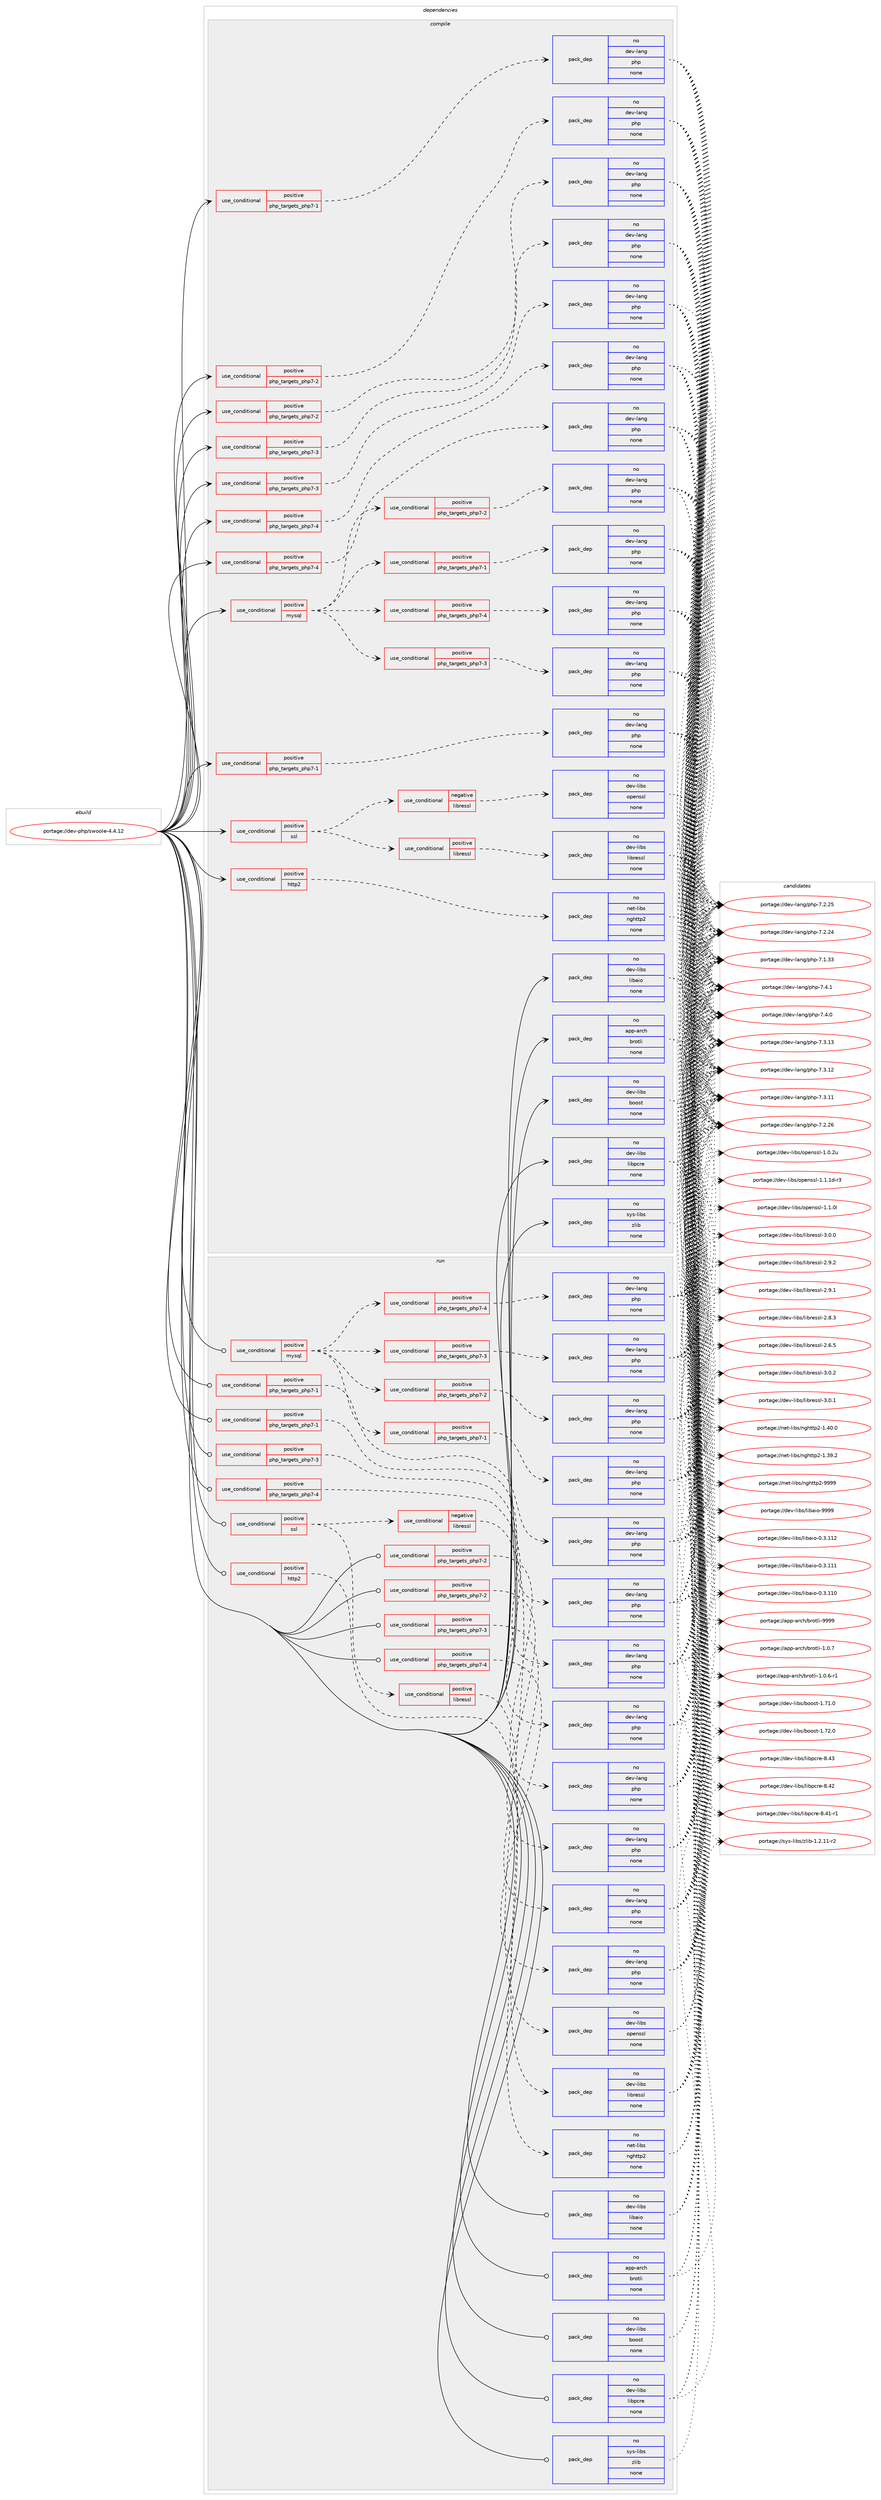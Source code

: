 digraph prolog {

# *************
# Graph options
# *************

newrank=true;
concentrate=true;
compound=true;
graph [rankdir=LR,fontname=Helvetica,fontsize=10,ranksep=1.5];#, ranksep=2.5, nodesep=0.2];
edge  [arrowhead=vee];
node  [fontname=Helvetica,fontsize=10];

# **********
# The ebuild
# **********

subgraph cluster_leftcol {
color=gray;
label=<<i>ebuild</i>>;
id [label="portage://dev-php/swoole-4.4.12", color=red, width=4, href="../dev-php/swoole-4.4.12.svg"];
}

# ****************
# The dependencies
# ****************

subgraph cluster_midcol {
color=gray;
label=<<i>dependencies</i>>;
subgraph cluster_compile {
fillcolor="#eeeeee";
style=filled;
label=<<i>compile</i>>;
subgraph cond119848 {
dependency474284 [label=<<TABLE BORDER="0" CELLBORDER="1" CELLSPACING="0" CELLPADDING="4"><TR><TD ROWSPAN="3" CELLPADDING="10">use_conditional</TD></TR><TR><TD>positive</TD></TR><TR><TD>http2</TD></TR></TABLE>>, shape=none, color=red];
subgraph pack349417 {
dependency474285 [label=<<TABLE BORDER="0" CELLBORDER="1" CELLSPACING="0" CELLPADDING="4" WIDTH="220"><TR><TD ROWSPAN="6" CELLPADDING="30">pack_dep</TD></TR><TR><TD WIDTH="110">no</TD></TR><TR><TD>net-libs</TD></TR><TR><TD>nghttp2</TD></TR><TR><TD>none</TD></TR><TR><TD></TD></TR></TABLE>>, shape=none, color=blue];
}
dependency474284:e -> dependency474285:w [weight=20,style="dashed",arrowhead="vee"];
}
id:e -> dependency474284:w [weight=20,style="solid",arrowhead="vee"];
subgraph cond119849 {
dependency474286 [label=<<TABLE BORDER="0" CELLBORDER="1" CELLSPACING="0" CELLPADDING="4"><TR><TD ROWSPAN="3" CELLPADDING="10">use_conditional</TD></TR><TR><TD>positive</TD></TR><TR><TD>mysql</TD></TR></TABLE>>, shape=none, color=red];
subgraph cond119850 {
dependency474287 [label=<<TABLE BORDER="0" CELLBORDER="1" CELLSPACING="0" CELLPADDING="4"><TR><TD ROWSPAN="3" CELLPADDING="10">use_conditional</TD></TR><TR><TD>positive</TD></TR><TR><TD>php_targets_php7-1</TD></TR></TABLE>>, shape=none, color=red];
subgraph pack349418 {
dependency474288 [label=<<TABLE BORDER="0" CELLBORDER="1" CELLSPACING="0" CELLPADDING="4" WIDTH="220"><TR><TD ROWSPAN="6" CELLPADDING="30">pack_dep</TD></TR><TR><TD WIDTH="110">no</TD></TR><TR><TD>dev-lang</TD></TR><TR><TD>php</TD></TR><TR><TD>none</TD></TR><TR><TD></TD></TR></TABLE>>, shape=none, color=blue];
}
dependency474287:e -> dependency474288:w [weight=20,style="dashed",arrowhead="vee"];
}
dependency474286:e -> dependency474287:w [weight=20,style="dashed",arrowhead="vee"];
subgraph cond119851 {
dependency474289 [label=<<TABLE BORDER="0" CELLBORDER="1" CELLSPACING="0" CELLPADDING="4"><TR><TD ROWSPAN="3" CELLPADDING="10">use_conditional</TD></TR><TR><TD>positive</TD></TR><TR><TD>php_targets_php7-2</TD></TR></TABLE>>, shape=none, color=red];
subgraph pack349419 {
dependency474290 [label=<<TABLE BORDER="0" CELLBORDER="1" CELLSPACING="0" CELLPADDING="4" WIDTH="220"><TR><TD ROWSPAN="6" CELLPADDING="30">pack_dep</TD></TR><TR><TD WIDTH="110">no</TD></TR><TR><TD>dev-lang</TD></TR><TR><TD>php</TD></TR><TR><TD>none</TD></TR><TR><TD></TD></TR></TABLE>>, shape=none, color=blue];
}
dependency474289:e -> dependency474290:w [weight=20,style="dashed",arrowhead="vee"];
}
dependency474286:e -> dependency474289:w [weight=20,style="dashed",arrowhead="vee"];
subgraph cond119852 {
dependency474291 [label=<<TABLE BORDER="0" CELLBORDER="1" CELLSPACING="0" CELLPADDING="4"><TR><TD ROWSPAN="3" CELLPADDING="10">use_conditional</TD></TR><TR><TD>positive</TD></TR><TR><TD>php_targets_php7-3</TD></TR></TABLE>>, shape=none, color=red];
subgraph pack349420 {
dependency474292 [label=<<TABLE BORDER="0" CELLBORDER="1" CELLSPACING="0" CELLPADDING="4" WIDTH="220"><TR><TD ROWSPAN="6" CELLPADDING="30">pack_dep</TD></TR><TR><TD WIDTH="110">no</TD></TR><TR><TD>dev-lang</TD></TR><TR><TD>php</TD></TR><TR><TD>none</TD></TR><TR><TD></TD></TR></TABLE>>, shape=none, color=blue];
}
dependency474291:e -> dependency474292:w [weight=20,style="dashed",arrowhead="vee"];
}
dependency474286:e -> dependency474291:w [weight=20,style="dashed",arrowhead="vee"];
subgraph cond119853 {
dependency474293 [label=<<TABLE BORDER="0" CELLBORDER="1" CELLSPACING="0" CELLPADDING="4"><TR><TD ROWSPAN="3" CELLPADDING="10">use_conditional</TD></TR><TR><TD>positive</TD></TR><TR><TD>php_targets_php7-4</TD></TR></TABLE>>, shape=none, color=red];
subgraph pack349421 {
dependency474294 [label=<<TABLE BORDER="0" CELLBORDER="1" CELLSPACING="0" CELLPADDING="4" WIDTH="220"><TR><TD ROWSPAN="6" CELLPADDING="30">pack_dep</TD></TR><TR><TD WIDTH="110">no</TD></TR><TR><TD>dev-lang</TD></TR><TR><TD>php</TD></TR><TR><TD>none</TD></TR><TR><TD></TD></TR></TABLE>>, shape=none, color=blue];
}
dependency474293:e -> dependency474294:w [weight=20,style="dashed",arrowhead="vee"];
}
dependency474286:e -> dependency474293:w [weight=20,style="dashed",arrowhead="vee"];
}
id:e -> dependency474286:w [weight=20,style="solid",arrowhead="vee"];
subgraph cond119854 {
dependency474295 [label=<<TABLE BORDER="0" CELLBORDER="1" CELLSPACING="0" CELLPADDING="4"><TR><TD ROWSPAN="3" CELLPADDING="10">use_conditional</TD></TR><TR><TD>positive</TD></TR><TR><TD>php_targets_php7-1</TD></TR></TABLE>>, shape=none, color=red];
subgraph pack349422 {
dependency474296 [label=<<TABLE BORDER="0" CELLBORDER="1" CELLSPACING="0" CELLPADDING="4" WIDTH="220"><TR><TD ROWSPAN="6" CELLPADDING="30">pack_dep</TD></TR><TR><TD WIDTH="110">no</TD></TR><TR><TD>dev-lang</TD></TR><TR><TD>php</TD></TR><TR><TD>none</TD></TR><TR><TD></TD></TR></TABLE>>, shape=none, color=blue];
}
dependency474295:e -> dependency474296:w [weight=20,style="dashed",arrowhead="vee"];
}
id:e -> dependency474295:w [weight=20,style="solid",arrowhead="vee"];
subgraph cond119855 {
dependency474297 [label=<<TABLE BORDER="0" CELLBORDER="1" CELLSPACING="0" CELLPADDING="4"><TR><TD ROWSPAN="3" CELLPADDING="10">use_conditional</TD></TR><TR><TD>positive</TD></TR><TR><TD>php_targets_php7-1</TD></TR></TABLE>>, shape=none, color=red];
subgraph pack349423 {
dependency474298 [label=<<TABLE BORDER="0" CELLBORDER="1" CELLSPACING="0" CELLPADDING="4" WIDTH="220"><TR><TD ROWSPAN="6" CELLPADDING="30">pack_dep</TD></TR><TR><TD WIDTH="110">no</TD></TR><TR><TD>dev-lang</TD></TR><TR><TD>php</TD></TR><TR><TD>none</TD></TR><TR><TD></TD></TR></TABLE>>, shape=none, color=blue];
}
dependency474297:e -> dependency474298:w [weight=20,style="dashed",arrowhead="vee"];
}
id:e -> dependency474297:w [weight=20,style="solid",arrowhead="vee"];
subgraph cond119856 {
dependency474299 [label=<<TABLE BORDER="0" CELLBORDER="1" CELLSPACING="0" CELLPADDING="4"><TR><TD ROWSPAN="3" CELLPADDING="10">use_conditional</TD></TR><TR><TD>positive</TD></TR><TR><TD>php_targets_php7-2</TD></TR></TABLE>>, shape=none, color=red];
subgraph pack349424 {
dependency474300 [label=<<TABLE BORDER="0" CELLBORDER="1" CELLSPACING="0" CELLPADDING="4" WIDTH="220"><TR><TD ROWSPAN="6" CELLPADDING="30">pack_dep</TD></TR><TR><TD WIDTH="110">no</TD></TR><TR><TD>dev-lang</TD></TR><TR><TD>php</TD></TR><TR><TD>none</TD></TR><TR><TD></TD></TR></TABLE>>, shape=none, color=blue];
}
dependency474299:e -> dependency474300:w [weight=20,style="dashed",arrowhead="vee"];
}
id:e -> dependency474299:w [weight=20,style="solid",arrowhead="vee"];
subgraph cond119857 {
dependency474301 [label=<<TABLE BORDER="0" CELLBORDER="1" CELLSPACING="0" CELLPADDING="4"><TR><TD ROWSPAN="3" CELLPADDING="10">use_conditional</TD></TR><TR><TD>positive</TD></TR><TR><TD>php_targets_php7-2</TD></TR></TABLE>>, shape=none, color=red];
subgraph pack349425 {
dependency474302 [label=<<TABLE BORDER="0" CELLBORDER="1" CELLSPACING="0" CELLPADDING="4" WIDTH="220"><TR><TD ROWSPAN="6" CELLPADDING="30">pack_dep</TD></TR><TR><TD WIDTH="110">no</TD></TR><TR><TD>dev-lang</TD></TR><TR><TD>php</TD></TR><TR><TD>none</TD></TR><TR><TD></TD></TR></TABLE>>, shape=none, color=blue];
}
dependency474301:e -> dependency474302:w [weight=20,style="dashed",arrowhead="vee"];
}
id:e -> dependency474301:w [weight=20,style="solid",arrowhead="vee"];
subgraph cond119858 {
dependency474303 [label=<<TABLE BORDER="0" CELLBORDER="1" CELLSPACING="0" CELLPADDING="4"><TR><TD ROWSPAN="3" CELLPADDING="10">use_conditional</TD></TR><TR><TD>positive</TD></TR><TR><TD>php_targets_php7-3</TD></TR></TABLE>>, shape=none, color=red];
subgraph pack349426 {
dependency474304 [label=<<TABLE BORDER="0" CELLBORDER="1" CELLSPACING="0" CELLPADDING="4" WIDTH="220"><TR><TD ROWSPAN="6" CELLPADDING="30">pack_dep</TD></TR><TR><TD WIDTH="110">no</TD></TR><TR><TD>dev-lang</TD></TR><TR><TD>php</TD></TR><TR><TD>none</TD></TR><TR><TD></TD></TR></TABLE>>, shape=none, color=blue];
}
dependency474303:e -> dependency474304:w [weight=20,style="dashed",arrowhead="vee"];
}
id:e -> dependency474303:w [weight=20,style="solid",arrowhead="vee"];
subgraph cond119859 {
dependency474305 [label=<<TABLE BORDER="0" CELLBORDER="1" CELLSPACING="0" CELLPADDING="4"><TR><TD ROWSPAN="3" CELLPADDING="10">use_conditional</TD></TR><TR><TD>positive</TD></TR><TR><TD>php_targets_php7-3</TD></TR></TABLE>>, shape=none, color=red];
subgraph pack349427 {
dependency474306 [label=<<TABLE BORDER="0" CELLBORDER="1" CELLSPACING="0" CELLPADDING="4" WIDTH="220"><TR><TD ROWSPAN="6" CELLPADDING="30">pack_dep</TD></TR><TR><TD WIDTH="110">no</TD></TR><TR><TD>dev-lang</TD></TR><TR><TD>php</TD></TR><TR><TD>none</TD></TR><TR><TD></TD></TR></TABLE>>, shape=none, color=blue];
}
dependency474305:e -> dependency474306:w [weight=20,style="dashed",arrowhead="vee"];
}
id:e -> dependency474305:w [weight=20,style="solid",arrowhead="vee"];
subgraph cond119860 {
dependency474307 [label=<<TABLE BORDER="0" CELLBORDER="1" CELLSPACING="0" CELLPADDING="4"><TR><TD ROWSPAN="3" CELLPADDING="10">use_conditional</TD></TR><TR><TD>positive</TD></TR><TR><TD>php_targets_php7-4</TD></TR></TABLE>>, shape=none, color=red];
subgraph pack349428 {
dependency474308 [label=<<TABLE BORDER="0" CELLBORDER="1" CELLSPACING="0" CELLPADDING="4" WIDTH="220"><TR><TD ROWSPAN="6" CELLPADDING="30">pack_dep</TD></TR><TR><TD WIDTH="110">no</TD></TR><TR><TD>dev-lang</TD></TR><TR><TD>php</TD></TR><TR><TD>none</TD></TR><TR><TD></TD></TR></TABLE>>, shape=none, color=blue];
}
dependency474307:e -> dependency474308:w [weight=20,style="dashed",arrowhead="vee"];
}
id:e -> dependency474307:w [weight=20,style="solid",arrowhead="vee"];
subgraph cond119861 {
dependency474309 [label=<<TABLE BORDER="0" CELLBORDER="1" CELLSPACING="0" CELLPADDING="4"><TR><TD ROWSPAN="3" CELLPADDING="10">use_conditional</TD></TR><TR><TD>positive</TD></TR><TR><TD>php_targets_php7-4</TD></TR></TABLE>>, shape=none, color=red];
subgraph pack349429 {
dependency474310 [label=<<TABLE BORDER="0" CELLBORDER="1" CELLSPACING="0" CELLPADDING="4" WIDTH="220"><TR><TD ROWSPAN="6" CELLPADDING="30">pack_dep</TD></TR><TR><TD WIDTH="110">no</TD></TR><TR><TD>dev-lang</TD></TR><TR><TD>php</TD></TR><TR><TD>none</TD></TR><TR><TD></TD></TR></TABLE>>, shape=none, color=blue];
}
dependency474309:e -> dependency474310:w [weight=20,style="dashed",arrowhead="vee"];
}
id:e -> dependency474309:w [weight=20,style="solid",arrowhead="vee"];
subgraph cond119862 {
dependency474311 [label=<<TABLE BORDER="0" CELLBORDER="1" CELLSPACING="0" CELLPADDING="4"><TR><TD ROWSPAN="3" CELLPADDING="10">use_conditional</TD></TR><TR><TD>positive</TD></TR><TR><TD>ssl</TD></TR></TABLE>>, shape=none, color=red];
subgraph cond119863 {
dependency474312 [label=<<TABLE BORDER="0" CELLBORDER="1" CELLSPACING="0" CELLPADDING="4"><TR><TD ROWSPAN="3" CELLPADDING="10">use_conditional</TD></TR><TR><TD>negative</TD></TR><TR><TD>libressl</TD></TR></TABLE>>, shape=none, color=red];
subgraph pack349430 {
dependency474313 [label=<<TABLE BORDER="0" CELLBORDER="1" CELLSPACING="0" CELLPADDING="4" WIDTH="220"><TR><TD ROWSPAN="6" CELLPADDING="30">pack_dep</TD></TR><TR><TD WIDTH="110">no</TD></TR><TR><TD>dev-libs</TD></TR><TR><TD>openssl</TD></TR><TR><TD>none</TD></TR><TR><TD></TD></TR></TABLE>>, shape=none, color=blue];
}
dependency474312:e -> dependency474313:w [weight=20,style="dashed",arrowhead="vee"];
}
dependency474311:e -> dependency474312:w [weight=20,style="dashed",arrowhead="vee"];
subgraph cond119864 {
dependency474314 [label=<<TABLE BORDER="0" CELLBORDER="1" CELLSPACING="0" CELLPADDING="4"><TR><TD ROWSPAN="3" CELLPADDING="10">use_conditional</TD></TR><TR><TD>positive</TD></TR><TR><TD>libressl</TD></TR></TABLE>>, shape=none, color=red];
subgraph pack349431 {
dependency474315 [label=<<TABLE BORDER="0" CELLBORDER="1" CELLSPACING="0" CELLPADDING="4" WIDTH="220"><TR><TD ROWSPAN="6" CELLPADDING="30">pack_dep</TD></TR><TR><TD WIDTH="110">no</TD></TR><TR><TD>dev-libs</TD></TR><TR><TD>libressl</TD></TR><TR><TD>none</TD></TR><TR><TD></TD></TR></TABLE>>, shape=none, color=blue];
}
dependency474314:e -> dependency474315:w [weight=20,style="dashed",arrowhead="vee"];
}
dependency474311:e -> dependency474314:w [weight=20,style="dashed",arrowhead="vee"];
}
id:e -> dependency474311:w [weight=20,style="solid",arrowhead="vee"];
subgraph pack349432 {
dependency474316 [label=<<TABLE BORDER="0" CELLBORDER="1" CELLSPACING="0" CELLPADDING="4" WIDTH="220"><TR><TD ROWSPAN="6" CELLPADDING="30">pack_dep</TD></TR><TR><TD WIDTH="110">no</TD></TR><TR><TD>app-arch</TD></TR><TR><TD>brotli</TD></TR><TR><TD>none</TD></TR><TR><TD></TD></TR></TABLE>>, shape=none, color=blue];
}
id:e -> dependency474316:w [weight=20,style="solid",arrowhead="vee"];
subgraph pack349433 {
dependency474317 [label=<<TABLE BORDER="0" CELLBORDER="1" CELLSPACING="0" CELLPADDING="4" WIDTH="220"><TR><TD ROWSPAN="6" CELLPADDING="30">pack_dep</TD></TR><TR><TD WIDTH="110">no</TD></TR><TR><TD>dev-libs</TD></TR><TR><TD>boost</TD></TR><TR><TD>none</TD></TR><TR><TD></TD></TR></TABLE>>, shape=none, color=blue];
}
id:e -> dependency474317:w [weight=20,style="solid",arrowhead="vee"];
subgraph pack349434 {
dependency474318 [label=<<TABLE BORDER="0" CELLBORDER="1" CELLSPACING="0" CELLPADDING="4" WIDTH="220"><TR><TD ROWSPAN="6" CELLPADDING="30">pack_dep</TD></TR><TR><TD WIDTH="110">no</TD></TR><TR><TD>dev-libs</TD></TR><TR><TD>libaio</TD></TR><TR><TD>none</TD></TR><TR><TD></TD></TR></TABLE>>, shape=none, color=blue];
}
id:e -> dependency474318:w [weight=20,style="solid",arrowhead="vee"];
subgraph pack349435 {
dependency474319 [label=<<TABLE BORDER="0" CELLBORDER="1" CELLSPACING="0" CELLPADDING="4" WIDTH="220"><TR><TD ROWSPAN="6" CELLPADDING="30">pack_dep</TD></TR><TR><TD WIDTH="110">no</TD></TR><TR><TD>dev-libs</TD></TR><TR><TD>libpcre</TD></TR><TR><TD>none</TD></TR><TR><TD></TD></TR></TABLE>>, shape=none, color=blue];
}
id:e -> dependency474319:w [weight=20,style="solid",arrowhead="vee"];
subgraph pack349436 {
dependency474320 [label=<<TABLE BORDER="0" CELLBORDER="1" CELLSPACING="0" CELLPADDING="4" WIDTH="220"><TR><TD ROWSPAN="6" CELLPADDING="30">pack_dep</TD></TR><TR><TD WIDTH="110">no</TD></TR><TR><TD>sys-libs</TD></TR><TR><TD>zlib</TD></TR><TR><TD>none</TD></TR><TR><TD></TD></TR></TABLE>>, shape=none, color=blue];
}
id:e -> dependency474320:w [weight=20,style="solid",arrowhead="vee"];
}
subgraph cluster_compileandrun {
fillcolor="#eeeeee";
style=filled;
label=<<i>compile and run</i>>;
}
subgraph cluster_run {
fillcolor="#eeeeee";
style=filled;
label=<<i>run</i>>;
subgraph cond119865 {
dependency474321 [label=<<TABLE BORDER="0" CELLBORDER="1" CELLSPACING="0" CELLPADDING="4"><TR><TD ROWSPAN="3" CELLPADDING="10">use_conditional</TD></TR><TR><TD>positive</TD></TR><TR><TD>http2</TD></TR></TABLE>>, shape=none, color=red];
subgraph pack349437 {
dependency474322 [label=<<TABLE BORDER="0" CELLBORDER="1" CELLSPACING="0" CELLPADDING="4" WIDTH="220"><TR><TD ROWSPAN="6" CELLPADDING="30">pack_dep</TD></TR><TR><TD WIDTH="110">no</TD></TR><TR><TD>net-libs</TD></TR><TR><TD>nghttp2</TD></TR><TR><TD>none</TD></TR><TR><TD></TD></TR></TABLE>>, shape=none, color=blue];
}
dependency474321:e -> dependency474322:w [weight=20,style="dashed",arrowhead="vee"];
}
id:e -> dependency474321:w [weight=20,style="solid",arrowhead="odot"];
subgraph cond119866 {
dependency474323 [label=<<TABLE BORDER="0" CELLBORDER="1" CELLSPACING="0" CELLPADDING="4"><TR><TD ROWSPAN="3" CELLPADDING="10">use_conditional</TD></TR><TR><TD>positive</TD></TR><TR><TD>mysql</TD></TR></TABLE>>, shape=none, color=red];
subgraph cond119867 {
dependency474324 [label=<<TABLE BORDER="0" CELLBORDER="1" CELLSPACING="0" CELLPADDING="4"><TR><TD ROWSPAN="3" CELLPADDING="10">use_conditional</TD></TR><TR><TD>positive</TD></TR><TR><TD>php_targets_php7-1</TD></TR></TABLE>>, shape=none, color=red];
subgraph pack349438 {
dependency474325 [label=<<TABLE BORDER="0" CELLBORDER="1" CELLSPACING="0" CELLPADDING="4" WIDTH="220"><TR><TD ROWSPAN="6" CELLPADDING="30">pack_dep</TD></TR><TR><TD WIDTH="110">no</TD></TR><TR><TD>dev-lang</TD></TR><TR><TD>php</TD></TR><TR><TD>none</TD></TR><TR><TD></TD></TR></TABLE>>, shape=none, color=blue];
}
dependency474324:e -> dependency474325:w [weight=20,style="dashed",arrowhead="vee"];
}
dependency474323:e -> dependency474324:w [weight=20,style="dashed",arrowhead="vee"];
subgraph cond119868 {
dependency474326 [label=<<TABLE BORDER="0" CELLBORDER="1" CELLSPACING="0" CELLPADDING="4"><TR><TD ROWSPAN="3" CELLPADDING="10">use_conditional</TD></TR><TR><TD>positive</TD></TR><TR><TD>php_targets_php7-2</TD></TR></TABLE>>, shape=none, color=red];
subgraph pack349439 {
dependency474327 [label=<<TABLE BORDER="0" CELLBORDER="1" CELLSPACING="0" CELLPADDING="4" WIDTH="220"><TR><TD ROWSPAN="6" CELLPADDING="30">pack_dep</TD></TR><TR><TD WIDTH="110">no</TD></TR><TR><TD>dev-lang</TD></TR><TR><TD>php</TD></TR><TR><TD>none</TD></TR><TR><TD></TD></TR></TABLE>>, shape=none, color=blue];
}
dependency474326:e -> dependency474327:w [weight=20,style="dashed",arrowhead="vee"];
}
dependency474323:e -> dependency474326:w [weight=20,style="dashed",arrowhead="vee"];
subgraph cond119869 {
dependency474328 [label=<<TABLE BORDER="0" CELLBORDER="1" CELLSPACING="0" CELLPADDING="4"><TR><TD ROWSPAN="3" CELLPADDING="10">use_conditional</TD></TR><TR><TD>positive</TD></TR><TR><TD>php_targets_php7-3</TD></TR></TABLE>>, shape=none, color=red];
subgraph pack349440 {
dependency474329 [label=<<TABLE BORDER="0" CELLBORDER="1" CELLSPACING="0" CELLPADDING="4" WIDTH="220"><TR><TD ROWSPAN="6" CELLPADDING="30">pack_dep</TD></TR><TR><TD WIDTH="110">no</TD></TR><TR><TD>dev-lang</TD></TR><TR><TD>php</TD></TR><TR><TD>none</TD></TR><TR><TD></TD></TR></TABLE>>, shape=none, color=blue];
}
dependency474328:e -> dependency474329:w [weight=20,style="dashed",arrowhead="vee"];
}
dependency474323:e -> dependency474328:w [weight=20,style="dashed",arrowhead="vee"];
subgraph cond119870 {
dependency474330 [label=<<TABLE BORDER="0" CELLBORDER="1" CELLSPACING="0" CELLPADDING="4"><TR><TD ROWSPAN="3" CELLPADDING="10">use_conditional</TD></TR><TR><TD>positive</TD></TR><TR><TD>php_targets_php7-4</TD></TR></TABLE>>, shape=none, color=red];
subgraph pack349441 {
dependency474331 [label=<<TABLE BORDER="0" CELLBORDER="1" CELLSPACING="0" CELLPADDING="4" WIDTH="220"><TR><TD ROWSPAN="6" CELLPADDING="30">pack_dep</TD></TR><TR><TD WIDTH="110">no</TD></TR><TR><TD>dev-lang</TD></TR><TR><TD>php</TD></TR><TR><TD>none</TD></TR><TR><TD></TD></TR></TABLE>>, shape=none, color=blue];
}
dependency474330:e -> dependency474331:w [weight=20,style="dashed",arrowhead="vee"];
}
dependency474323:e -> dependency474330:w [weight=20,style="dashed",arrowhead="vee"];
}
id:e -> dependency474323:w [weight=20,style="solid",arrowhead="odot"];
subgraph cond119871 {
dependency474332 [label=<<TABLE BORDER="0" CELLBORDER="1" CELLSPACING="0" CELLPADDING="4"><TR><TD ROWSPAN="3" CELLPADDING="10">use_conditional</TD></TR><TR><TD>positive</TD></TR><TR><TD>php_targets_php7-1</TD></TR></TABLE>>, shape=none, color=red];
subgraph pack349442 {
dependency474333 [label=<<TABLE BORDER="0" CELLBORDER="1" CELLSPACING="0" CELLPADDING="4" WIDTH="220"><TR><TD ROWSPAN="6" CELLPADDING="30">pack_dep</TD></TR><TR><TD WIDTH="110">no</TD></TR><TR><TD>dev-lang</TD></TR><TR><TD>php</TD></TR><TR><TD>none</TD></TR><TR><TD></TD></TR></TABLE>>, shape=none, color=blue];
}
dependency474332:e -> dependency474333:w [weight=20,style="dashed",arrowhead="vee"];
}
id:e -> dependency474332:w [weight=20,style="solid",arrowhead="odot"];
subgraph cond119872 {
dependency474334 [label=<<TABLE BORDER="0" CELLBORDER="1" CELLSPACING="0" CELLPADDING="4"><TR><TD ROWSPAN="3" CELLPADDING="10">use_conditional</TD></TR><TR><TD>positive</TD></TR><TR><TD>php_targets_php7-1</TD></TR></TABLE>>, shape=none, color=red];
subgraph pack349443 {
dependency474335 [label=<<TABLE BORDER="0" CELLBORDER="1" CELLSPACING="0" CELLPADDING="4" WIDTH="220"><TR><TD ROWSPAN="6" CELLPADDING="30">pack_dep</TD></TR><TR><TD WIDTH="110">no</TD></TR><TR><TD>dev-lang</TD></TR><TR><TD>php</TD></TR><TR><TD>none</TD></TR><TR><TD></TD></TR></TABLE>>, shape=none, color=blue];
}
dependency474334:e -> dependency474335:w [weight=20,style="dashed",arrowhead="vee"];
}
id:e -> dependency474334:w [weight=20,style="solid",arrowhead="odot"];
subgraph cond119873 {
dependency474336 [label=<<TABLE BORDER="0" CELLBORDER="1" CELLSPACING="0" CELLPADDING="4"><TR><TD ROWSPAN="3" CELLPADDING="10">use_conditional</TD></TR><TR><TD>positive</TD></TR><TR><TD>php_targets_php7-2</TD></TR></TABLE>>, shape=none, color=red];
subgraph pack349444 {
dependency474337 [label=<<TABLE BORDER="0" CELLBORDER="1" CELLSPACING="0" CELLPADDING="4" WIDTH="220"><TR><TD ROWSPAN="6" CELLPADDING="30">pack_dep</TD></TR><TR><TD WIDTH="110">no</TD></TR><TR><TD>dev-lang</TD></TR><TR><TD>php</TD></TR><TR><TD>none</TD></TR><TR><TD></TD></TR></TABLE>>, shape=none, color=blue];
}
dependency474336:e -> dependency474337:w [weight=20,style="dashed",arrowhead="vee"];
}
id:e -> dependency474336:w [weight=20,style="solid",arrowhead="odot"];
subgraph cond119874 {
dependency474338 [label=<<TABLE BORDER="0" CELLBORDER="1" CELLSPACING="0" CELLPADDING="4"><TR><TD ROWSPAN="3" CELLPADDING="10">use_conditional</TD></TR><TR><TD>positive</TD></TR><TR><TD>php_targets_php7-2</TD></TR></TABLE>>, shape=none, color=red];
subgraph pack349445 {
dependency474339 [label=<<TABLE BORDER="0" CELLBORDER="1" CELLSPACING="0" CELLPADDING="4" WIDTH="220"><TR><TD ROWSPAN="6" CELLPADDING="30">pack_dep</TD></TR><TR><TD WIDTH="110">no</TD></TR><TR><TD>dev-lang</TD></TR><TR><TD>php</TD></TR><TR><TD>none</TD></TR><TR><TD></TD></TR></TABLE>>, shape=none, color=blue];
}
dependency474338:e -> dependency474339:w [weight=20,style="dashed",arrowhead="vee"];
}
id:e -> dependency474338:w [weight=20,style="solid",arrowhead="odot"];
subgraph cond119875 {
dependency474340 [label=<<TABLE BORDER="0" CELLBORDER="1" CELLSPACING="0" CELLPADDING="4"><TR><TD ROWSPAN="3" CELLPADDING="10">use_conditional</TD></TR><TR><TD>positive</TD></TR><TR><TD>php_targets_php7-3</TD></TR></TABLE>>, shape=none, color=red];
subgraph pack349446 {
dependency474341 [label=<<TABLE BORDER="0" CELLBORDER="1" CELLSPACING="0" CELLPADDING="4" WIDTH="220"><TR><TD ROWSPAN="6" CELLPADDING="30">pack_dep</TD></TR><TR><TD WIDTH="110">no</TD></TR><TR><TD>dev-lang</TD></TR><TR><TD>php</TD></TR><TR><TD>none</TD></TR><TR><TD></TD></TR></TABLE>>, shape=none, color=blue];
}
dependency474340:e -> dependency474341:w [weight=20,style="dashed",arrowhead="vee"];
}
id:e -> dependency474340:w [weight=20,style="solid",arrowhead="odot"];
subgraph cond119876 {
dependency474342 [label=<<TABLE BORDER="0" CELLBORDER="1" CELLSPACING="0" CELLPADDING="4"><TR><TD ROWSPAN="3" CELLPADDING="10">use_conditional</TD></TR><TR><TD>positive</TD></TR><TR><TD>php_targets_php7-3</TD></TR></TABLE>>, shape=none, color=red];
subgraph pack349447 {
dependency474343 [label=<<TABLE BORDER="0" CELLBORDER="1" CELLSPACING="0" CELLPADDING="4" WIDTH="220"><TR><TD ROWSPAN="6" CELLPADDING="30">pack_dep</TD></TR><TR><TD WIDTH="110">no</TD></TR><TR><TD>dev-lang</TD></TR><TR><TD>php</TD></TR><TR><TD>none</TD></TR><TR><TD></TD></TR></TABLE>>, shape=none, color=blue];
}
dependency474342:e -> dependency474343:w [weight=20,style="dashed",arrowhead="vee"];
}
id:e -> dependency474342:w [weight=20,style="solid",arrowhead="odot"];
subgraph cond119877 {
dependency474344 [label=<<TABLE BORDER="0" CELLBORDER="1" CELLSPACING="0" CELLPADDING="4"><TR><TD ROWSPAN="3" CELLPADDING="10">use_conditional</TD></TR><TR><TD>positive</TD></TR><TR><TD>php_targets_php7-4</TD></TR></TABLE>>, shape=none, color=red];
subgraph pack349448 {
dependency474345 [label=<<TABLE BORDER="0" CELLBORDER="1" CELLSPACING="0" CELLPADDING="4" WIDTH="220"><TR><TD ROWSPAN="6" CELLPADDING="30">pack_dep</TD></TR><TR><TD WIDTH="110">no</TD></TR><TR><TD>dev-lang</TD></TR><TR><TD>php</TD></TR><TR><TD>none</TD></TR><TR><TD></TD></TR></TABLE>>, shape=none, color=blue];
}
dependency474344:e -> dependency474345:w [weight=20,style="dashed",arrowhead="vee"];
}
id:e -> dependency474344:w [weight=20,style="solid",arrowhead="odot"];
subgraph cond119878 {
dependency474346 [label=<<TABLE BORDER="0" CELLBORDER="1" CELLSPACING="0" CELLPADDING="4"><TR><TD ROWSPAN="3" CELLPADDING="10">use_conditional</TD></TR><TR><TD>positive</TD></TR><TR><TD>php_targets_php7-4</TD></TR></TABLE>>, shape=none, color=red];
subgraph pack349449 {
dependency474347 [label=<<TABLE BORDER="0" CELLBORDER="1" CELLSPACING="0" CELLPADDING="4" WIDTH="220"><TR><TD ROWSPAN="6" CELLPADDING="30">pack_dep</TD></TR><TR><TD WIDTH="110">no</TD></TR><TR><TD>dev-lang</TD></TR><TR><TD>php</TD></TR><TR><TD>none</TD></TR><TR><TD></TD></TR></TABLE>>, shape=none, color=blue];
}
dependency474346:e -> dependency474347:w [weight=20,style="dashed",arrowhead="vee"];
}
id:e -> dependency474346:w [weight=20,style="solid",arrowhead="odot"];
subgraph cond119879 {
dependency474348 [label=<<TABLE BORDER="0" CELLBORDER="1" CELLSPACING="0" CELLPADDING="4"><TR><TD ROWSPAN="3" CELLPADDING="10">use_conditional</TD></TR><TR><TD>positive</TD></TR><TR><TD>ssl</TD></TR></TABLE>>, shape=none, color=red];
subgraph cond119880 {
dependency474349 [label=<<TABLE BORDER="0" CELLBORDER="1" CELLSPACING="0" CELLPADDING="4"><TR><TD ROWSPAN="3" CELLPADDING="10">use_conditional</TD></TR><TR><TD>negative</TD></TR><TR><TD>libressl</TD></TR></TABLE>>, shape=none, color=red];
subgraph pack349450 {
dependency474350 [label=<<TABLE BORDER="0" CELLBORDER="1" CELLSPACING="0" CELLPADDING="4" WIDTH="220"><TR><TD ROWSPAN="6" CELLPADDING="30">pack_dep</TD></TR><TR><TD WIDTH="110">no</TD></TR><TR><TD>dev-libs</TD></TR><TR><TD>openssl</TD></TR><TR><TD>none</TD></TR><TR><TD></TD></TR></TABLE>>, shape=none, color=blue];
}
dependency474349:e -> dependency474350:w [weight=20,style="dashed",arrowhead="vee"];
}
dependency474348:e -> dependency474349:w [weight=20,style="dashed",arrowhead="vee"];
subgraph cond119881 {
dependency474351 [label=<<TABLE BORDER="0" CELLBORDER="1" CELLSPACING="0" CELLPADDING="4"><TR><TD ROWSPAN="3" CELLPADDING="10">use_conditional</TD></TR><TR><TD>positive</TD></TR><TR><TD>libressl</TD></TR></TABLE>>, shape=none, color=red];
subgraph pack349451 {
dependency474352 [label=<<TABLE BORDER="0" CELLBORDER="1" CELLSPACING="0" CELLPADDING="4" WIDTH="220"><TR><TD ROWSPAN="6" CELLPADDING="30">pack_dep</TD></TR><TR><TD WIDTH="110">no</TD></TR><TR><TD>dev-libs</TD></TR><TR><TD>libressl</TD></TR><TR><TD>none</TD></TR><TR><TD></TD></TR></TABLE>>, shape=none, color=blue];
}
dependency474351:e -> dependency474352:w [weight=20,style="dashed",arrowhead="vee"];
}
dependency474348:e -> dependency474351:w [weight=20,style="dashed",arrowhead="vee"];
}
id:e -> dependency474348:w [weight=20,style="solid",arrowhead="odot"];
subgraph pack349452 {
dependency474353 [label=<<TABLE BORDER="0" CELLBORDER="1" CELLSPACING="0" CELLPADDING="4" WIDTH="220"><TR><TD ROWSPAN="6" CELLPADDING="30">pack_dep</TD></TR><TR><TD WIDTH="110">no</TD></TR><TR><TD>app-arch</TD></TR><TR><TD>brotli</TD></TR><TR><TD>none</TD></TR><TR><TD></TD></TR></TABLE>>, shape=none, color=blue];
}
id:e -> dependency474353:w [weight=20,style="solid",arrowhead="odot"];
subgraph pack349453 {
dependency474354 [label=<<TABLE BORDER="0" CELLBORDER="1" CELLSPACING="0" CELLPADDING="4" WIDTH="220"><TR><TD ROWSPAN="6" CELLPADDING="30">pack_dep</TD></TR><TR><TD WIDTH="110">no</TD></TR><TR><TD>dev-libs</TD></TR><TR><TD>boost</TD></TR><TR><TD>none</TD></TR><TR><TD></TD></TR></TABLE>>, shape=none, color=blue];
}
id:e -> dependency474354:w [weight=20,style="solid",arrowhead="odot"];
subgraph pack349454 {
dependency474355 [label=<<TABLE BORDER="0" CELLBORDER="1" CELLSPACING="0" CELLPADDING="4" WIDTH="220"><TR><TD ROWSPAN="6" CELLPADDING="30">pack_dep</TD></TR><TR><TD WIDTH="110">no</TD></TR><TR><TD>dev-libs</TD></TR><TR><TD>libaio</TD></TR><TR><TD>none</TD></TR><TR><TD></TD></TR></TABLE>>, shape=none, color=blue];
}
id:e -> dependency474355:w [weight=20,style="solid",arrowhead="odot"];
subgraph pack349455 {
dependency474356 [label=<<TABLE BORDER="0" CELLBORDER="1" CELLSPACING="0" CELLPADDING="4" WIDTH="220"><TR><TD ROWSPAN="6" CELLPADDING="30">pack_dep</TD></TR><TR><TD WIDTH="110">no</TD></TR><TR><TD>dev-libs</TD></TR><TR><TD>libpcre</TD></TR><TR><TD>none</TD></TR><TR><TD></TD></TR></TABLE>>, shape=none, color=blue];
}
id:e -> dependency474356:w [weight=20,style="solid",arrowhead="odot"];
subgraph pack349456 {
dependency474357 [label=<<TABLE BORDER="0" CELLBORDER="1" CELLSPACING="0" CELLPADDING="4" WIDTH="220"><TR><TD ROWSPAN="6" CELLPADDING="30">pack_dep</TD></TR><TR><TD WIDTH="110">no</TD></TR><TR><TD>sys-libs</TD></TR><TR><TD>zlib</TD></TR><TR><TD>none</TD></TR><TR><TD></TD></TR></TABLE>>, shape=none, color=blue];
}
id:e -> dependency474357:w [weight=20,style="solid",arrowhead="odot"];
}
}

# **************
# The candidates
# **************

subgraph cluster_choices {
rank=same;
color=gray;
label=<<i>candidates</i>>;

subgraph choice349417 {
color=black;
nodesep=1;
choice110101116451081059811547110103104116116112504557575757 [label="portage://net-libs/nghttp2-9999", color=red, width=4,href="../net-libs/nghttp2-9999.svg"];
choice1101011164510810598115471101031041161161125045494652484648 [label="portage://net-libs/nghttp2-1.40.0", color=red, width=4,href="../net-libs/nghttp2-1.40.0.svg"];
choice1101011164510810598115471101031041161161125045494651574650 [label="portage://net-libs/nghttp2-1.39.2", color=red, width=4,href="../net-libs/nghttp2-1.39.2.svg"];
dependency474285:e -> choice110101116451081059811547110103104116116112504557575757:w [style=dotted,weight="100"];
dependency474285:e -> choice1101011164510810598115471101031041161161125045494652484648:w [style=dotted,weight="100"];
dependency474285:e -> choice1101011164510810598115471101031041161161125045494651574650:w [style=dotted,weight="100"];
}
subgraph choice349418 {
color=black;
nodesep=1;
choice100101118451089711010347112104112455546524649 [label="portage://dev-lang/php-7.4.1", color=red, width=4,href="../dev-lang/php-7.4.1.svg"];
choice100101118451089711010347112104112455546524648 [label="portage://dev-lang/php-7.4.0", color=red, width=4,href="../dev-lang/php-7.4.0.svg"];
choice10010111845108971101034711210411245554651464951 [label="portage://dev-lang/php-7.3.13", color=red, width=4,href="../dev-lang/php-7.3.13.svg"];
choice10010111845108971101034711210411245554651464950 [label="portage://dev-lang/php-7.3.12", color=red, width=4,href="../dev-lang/php-7.3.12.svg"];
choice10010111845108971101034711210411245554651464949 [label="portage://dev-lang/php-7.3.11", color=red, width=4,href="../dev-lang/php-7.3.11.svg"];
choice10010111845108971101034711210411245554650465054 [label="portage://dev-lang/php-7.2.26", color=red, width=4,href="../dev-lang/php-7.2.26.svg"];
choice10010111845108971101034711210411245554650465053 [label="portage://dev-lang/php-7.2.25", color=red, width=4,href="../dev-lang/php-7.2.25.svg"];
choice10010111845108971101034711210411245554650465052 [label="portage://dev-lang/php-7.2.24", color=red, width=4,href="../dev-lang/php-7.2.24.svg"];
choice10010111845108971101034711210411245554649465151 [label="portage://dev-lang/php-7.1.33", color=red, width=4,href="../dev-lang/php-7.1.33.svg"];
dependency474288:e -> choice100101118451089711010347112104112455546524649:w [style=dotted,weight="100"];
dependency474288:e -> choice100101118451089711010347112104112455546524648:w [style=dotted,weight="100"];
dependency474288:e -> choice10010111845108971101034711210411245554651464951:w [style=dotted,weight="100"];
dependency474288:e -> choice10010111845108971101034711210411245554651464950:w [style=dotted,weight="100"];
dependency474288:e -> choice10010111845108971101034711210411245554651464949:w [style=dotted,weight="100"];
dependency474288:e -> choice10010111845108971101034711210411245554650465054:w [style=dotted,weight="100"];
dependency474288:e -> choice10010111845108971101034711210411245554650465053:w [style=dotted,weight="100"];
dependency474288:e -> choice10010111845108971101034711210411245554650465052:w [style=dotted,weight="100"];
dependency474288:e -> choice10010111845108971101034711210411245554649465151:w [style=dotted,weight="100"];
}
subgraph choice349419 {
color=black;
nodesep=1;
choice100101118451089711010347112104112455546524649 [label="portage://dev-lang/php-7.4.1", color=red, width=4,href="../dev-lang/php-7.4.1.svg"];
choice100101118451089711010347112104112455546524648 [label="portage://dev-lang/php-7.4.0", color=red, width=4,href="../dev-lang/php-7.4.0.svg"];
choice10010111845108971101034711210411245554651464951 [label="portage://dev-lang/php-7.3.13", color=red, width=4,href="../dev-lang/php-7.3.13.svg"];
choice10010111845108971101034711210411245554651464950 [label="portage://dev-lang/php-7.3.12", color=red, width=4,href="../dev-lang/php-7.3.12.svg"];
choice10010111845108971101034711210411245554651464949 [label="portage://dev-lang/php-7.3.11", color=red, width=4,href="../dev-lang/php-7.3.11.svg"];
choice10010111845108971101034711210411245554650465054 [label="portage://dev-lang/php-7.2.26", color=red, width=4,href="../dev-lang/php-7.2.26.svg"];
choice10010111845108971101034711210411245554650465053 [label="portage://dev-lang/php-7.2.25", color=red, width=4,href="../dev-lang/php-7.2.25.svg"];
choice10010111845108971101034711210411245554650465052 [label="portage://dev-lang/php-7.2.24", color=red, width=4,href="../dev-lang/php-7.2.24.svg"];
choice10010111845108971101034711210411245554649465151 [label="portage://dev-lang/php-7.1.33", color=red, width=4,href="../dev-lang/php-7.1.33.svg"];
dependency474290:e -> choice100101118451089711010347112104112455546524649:w [style=dotted,weight="100"];
dependency474290:e -> choice100101118451089711010347112104112455546524648:w [style=dotted,weight="100"];
dependency474290:e -> choice10010111845108971101034711210411245554651464951:w [style=dotted,weight="100"];
dependency474290:e -> choice10010111845108971101034711210411245554651464950:w [style=dotted,weight="100"];
dependency474290:e -> choice10010111845108971101034711210411245554651464949:w [style=dotted,weight="100"];
dependency474290:e -> choice10010111845108971101034711210411245554650465054:w [style=dotted,weight="100"];
dependency474290:e -> choice10010111845108971101034711210411245554650465053:w [style=dotted,weight="100"];
dependency474290:e -> choice10010111845108971101034711210411245554650465052:w [style=dotted,weight="100"];
dependency474290:e -> choice10010111845108971101034711210411245554649465151:w [style=dotted,weight="100"];
}
subgraph choice349420 {
color=black;
nodesep=1;
choice100101118451089711010347112104112455546524649 [label="portage://dev-lang/php-7.4.1", color=red, width=4,href="../dev-lang/php-7.4.1.svg"];
choice100101118451089711010347112104112455546524648 [label="portage://dev-lang/php-7.4.0", color=red, width=4,href="../dev-lang/php-7.4.0.svg"];
choice10010111845108971101034711210411245554651464951 [label="portage://dev-lang/php-7.3.13", color=red, width=4,href="../dev-lang/php-7.3.13.svg"];
choice10010111845108971101034711210411245554651464950 [label="portage://dev-lang/php-7.3.12", color=red, width=4,href="../dev-lang/php-7.3.12.svg"];
choice10010111845108971101034711210411245554651464949 [label="portage://dev-lang/php-7.3.11", color=red, width=4,href="../dev-lang/php-7.3.11.svg"];
choice10010111845108971101034711210411245554650465054 [label="portage://dev-lang/php-7.2.26", color=red, width=4,href="../dev-lang/php-7.2.26.svg"];
choice10010111845108971101034711210411245554650465053 [label="portage://dev-lang/php-7.2.25", color=red, width=4,href="../dev-lang/php-7.2.25.svg"];
choice10010111845108971101034711210411245554650465052 [label="portage://dev-lang/php-7.2.24", color=red, width=4,href="../dev-lang/php-7.2.24.svg"];
choice10010111845108971101034711210411245554649465151 [label="portage://dev-lang/php-7.1.33", color=red, width=4,href="../dev-lang/php-7.1.33.svg"];
dependency474292:e -> choice100101118451089711010347112104112455546524649:w [style=dotted,weight="100"];
dependency474292:e -> choice100101118451089711010347112104112455546524648:w [style=dotted,weight="100"];
dependency474292:e -> choice10010111845108971101034711210411245554651464951:w [style=dotted,weight="100"];
dependency474292:e -> choice10010111845108971101034711210411245554651464950:w [style=dotted,weight="100"];
dependency474292:e -> choice10010111845108971101034711210411245554651464949:w [style=dotted,weight="100"];
dependency474292:e -> choice10010111845108971101034711210411245554650465054:w [style=dotted,weight="100"];
dependency474292:e -> choice10010111845108971101034711210411245554650465053:w [style=dotted,weight="100"];
dependency474292:e -> choice10010111845108971101034711210411245554650465052:w [style=dotted,weight="100"];
dependency474292:e -> choice10010111845108971101034711210411245554649465151:w [style=dotted,weight="100"];
}
subgraph choice349421 {
color=black;
nodesep=1;
choice100101118451089711010347112104112455546524649 [label="portage://dev-lang/php-7.4.1", color=red, width=4,href="../dev-lang/php-7.4.1.svg"];
choice100101118451089711010347112104112455546524648 [label="portage://dev-lang/php-7.4.0", color=red, width=4,href="../dev-lang/php-7.4.0.svg"];
choice10010111845108971101034711210411245554651464951 [label="portage://dev-lang/php-7.3.13", color=red, width=4,href="../dev-lang/php-7.3.13.svg"];
choice10010111845108971101034711210411245554651464950 [label="portage://dev-lang/php-7.3.12", color=red, width=4,href="../dev-lang/php-7.3.12.svg"];
choice10010111845108971101034711210411245554651464949 [label="portage://dev-lang/php-7.3.11", color=red, width=4,href="../dev-lang/php-7.3.11.svg"];
choice10010111845108971101034711210411245554650465054 [label="portage://dev-lang/php-7.2.26", color=red, width=4,href="../dev-lang/php-7.2.26.svg"];
choice10010111845108971101034711210411245554650465053 [label="portage://dev-lang/php-7.2.25", color=red, width=4,href="../dev-lang/php-7.2.25.svg"];
choice10010111845108971101034711210411245554650465052 [label="portage://dev-lang/php-7.2.24", color=red, width=4,href="../dev-lang/php-7.2.24.svg"];
choice10010111845108971101034711210411245554649465151 [label="portage://dev-lang/php-7.1.33", color=red, width=4,href="../dev-lang/php-7.1.33.svg"];
dependency474294:e -> choice100101118451089711010347112104112455546524649:w [style=dotted,weight="100"];
dependency474294:e -> choice100101118451089711010347112104112455546524648:w [style=dotted,weight="100"];
dependency474294:e -> choice10010111845108971101034711210411245554651464951:w [style=dotted,weight="100"];
dependency474294:e -> choice10010111845108971101034711210411245554651464950:w [style=dotted,weight="100"];
dependency474294:e -> choice10010111845108971101034711210411245554651464949:w [style=dotted,weight="100"];
dependency474294:e -> choice10010111845108971101034711210411245554650465054:w [style=dotted,weight="100"];
dependency474294:e -> choice10010111845108971101034711210411245554650465053:w [style=dotted,weight="100"];
dependency474294:e -> choice10010111845108971101034711210411245554650465052:w [style=dotted,weight="100"];
dependency474294:e -> choice10010111845108971101034711210411245554649465151:w [style=dotted,weight="100"];
}
subgraph choice349422 {
color=black;
nodesep=1;
choice100101118451089711010347112104112455546524649 [label="portage://dev-lang/php-7.4.1", color=red, width=4,href="../dev-lang/php-7.4.1.svg"];
choice100101118451089711010347112104112455546524648 [label="portage://dev-lang/php-7.4.0", color=red, width=4,href="../dev-lang/php-7.4.0.svg"];
choice10010111845108971101034711210411245554651464951 [label="portage://dev-lang/php-7.3.13", color=red, width=4,href="../dev-lang/php-7.3.13.svg"];
choice10010111845108971101034711210411245554651464950 [label="portage://dev-lang/php-7.3.12", color=red, width=4,href="../dev-lang/php-7.3.12.svg"];
choice10010111845108971101034711210411245554651464949 [label="portage://dev-lang/php-7.3.11", color=red, width=4,href="../dev-lang/php-7.3.11.svg"];
choice10010111845108971101034711210411245554650465054 [label="portage://dev-lang/php-7.2.26", color=red, width=4,href="../dev-lang/php-7.2.26.svg"];
choice10010111845108971101034711210411245554650465053 [label="portage://dev-lang/php-7.2.25", color=red, width=4,href="../dev-lang/php-7.2.25.svg"];
choice10010111845108971101034711210411245554650465052 [label="portage://dev-lang/php-7.2.24", color=red, width=4,href="../dev-lang/php-7.2.24.svg"];
choice10010111845108971101034711210411245554649465151 [label="portage://dev-lang/php-7.1.33", color=red, width=4,href="../dev-lang/php-7.1.33.svg"];
dependency474296:e -> choice100101118451089711010347112104112455546524649:w [style=dotted,weight="100"];
dependency474296:e -> choice100101118451089711010347112104112455546524648:w [style=dotted,weight="100"];
dependency474296:e -> choice10010111845108971101034711210411245554651464951:w [style=dotted,weight="100"];
dependency474296:e -> choice10010111845108971101034711210411245554651464950:w [style=dotted,weight="100"];
dependency474296:e -> choice10010111845108971101034711210411245554651464949:w [style=dotted,weight="100"];
dependency474296:e -> choice10010111845108971101034711210411245554650465054:w [style=dotted,weight="100"];
dependency474296:e -> choice10010111845108971101034711210411245554650465053:w [style=dotted,weight="100"];
dependency474296:e -> choice10010111845108971101034711210411245554650465052:w [style=dotted,weight="100"];
dependency474296:e -> choice10010111845108971101034711210411245554649465151:w [style=dotted,weight="100"];
}
subgraph choice349423 {
color=black;
nodesep=1;
choice100101118451089711010347112104112455546524649 [label="portage://dev-lang/php-7.4.1", color=red, width=4,href="../dev-lang/php-7.4.1.svg"];
choice100101118451089711010347112104112455546524648 [label="portage://dev-lang/php-7.4.0", color=red, width=4,href="../dev-lang/php-7.4.0.svg"];
choice10010111845108971101034711210411245554651464951 [label="portage://dev-lang/php-7.3.13", color=red, width=4,href="../dev-lang/php-7.3.13.svg"];
choice10010111845108971101034711210411245554651464950 [label="portage://dev-lang/php-7.3.12", color=red, width=4,href="../dev-lang/php-7.3.12.svg"];
choice10010111845108971101034711210411245554651464949 [label="portage://dev-lang/php-7.3.11", color=red, width=4,href="../dev-lang/php-7.3.11.svg"];
choice10010111845108971101034711210411245554650465054 [label="portage://dev-lang/php-7.2.26", color=red, width=4,href="../dev-lang/php-7.2.26.svg"];
choice10010111845108971101034711210411245554650465053 [label="portage://dev-lang/php-7.2.25", color=red, width=4,href="../dev-lang/php-7.2.25.svg"];
choice10010111845108971101034711210411245554650465052 [label="portage://dev-lang/php-7.2.24", color=red, width=4,href="../dev-lang/php-7.2.24.svg"];
choice10010111845108971101034711210411245554649465151 [label="portage://dev-lang/php-7.1.33", color=red, width=4,href="../dev-lang/php-7.1.33.svg"];
dependency474298:e -> choice100101118451089711010347112104112455546524649:w [style=dotted,weight="100"];
dependency474298:e -> choice100101118451089711010347112104112455546524648:w [style=dotted,weight="100"];
dependency474298:e -> choice10010111845108971101034711210411245554651464951:w [style=dotted,weight="100"];
dependency474298:e -> choice10010111845108971101034711210411245554651464950:w [style=dotted,weight="100"];
dependency474298:e -> choice10010111845108971101034711210411245554651464949:w [style=dotted,weight="100"];
dependency474298:e -> choice10010111845108971101034711210411245554650465054:w [style=dotted,weight="100"];
dependency474298:e -> choice10010111845108971101034711210411245554650465053:w [style=dotted,weight="100"];
dependency474298:e -> choice10010111845108971101034711210411245554650465052:w [style=dotted,weight="100"];
dependency474298:e -> choice10010111845108971101034711210411245554649465151:w [style=dotted,weight="100"];
}
subgraph choice349424 {
color=black;
nodesep=1;
choice100101118451089711010347112104112455546524649 [label="portage://dev-lang/php-7.4.1", color=red, width=4,href="../dev-lang/php-7.4.1.svg"];
choice100101118451089711010347112104112455546524648 [label="portage://dev-lang/php-7.4.0", color=red, width=4,href="../dev-lang/php-7.4.0.svg"];
choice10010111845108971101034711210411245554651464951 [label="portage://dev-lang/php-7.3.13", color=red, width=4,href="../dev-lang/php-7.3.13.svg"];
choice10010111845108971101034711210411245554651464950 [label="portage://dev-lang/php-7.3.12", color=red, width=4,href="../dev-lang/php-7.3.12.svg"];
choice10010111845108971101034711210411245554651464949 [label="portage://dev-lang/php-7.3.11", color=red, width=4,href="../dev-lang/php-7.3.11.svg"];
choice10010111845108971101034711210411245554650465054 [label="portage://dev-lang/php-7.2.26", color=red, width=4,href="../dev-lang/php-7.2.26.svg"];
choice10010111845108971101034711210411245554650465053 [label="portage://dev-lang/php-7.2.25", color=red, width=4,href="../dev-lang/php-7.2.25.svg"];
choice10010111845108971101034711210411245554650465052 [label="portage://dev-lang/php-7.2.24", color=red, width=4,href="../dev-lang/php-7.2.24.svg"];
choice10010111845108971101034711210411245554649465151 [label="portage://dev-lang/php-7.1.33", color=red, width=4,href="../dev-lang/php-7.1.33.svg"];
dependency474300:e -> choice100101118451089711010347112104112455546524649:w [style=dotted,weight="100"];
dependency474300:e -> choice100101118451089711010347112104112455546524648:w [style=dotted,weight="100"];
dependency474300:e -> choice10010111845108971101034711210411245554651464951:w [style=dotted,weight="100"];
dependency474300:e -> choice10010111845108971101034711210411245554651464950:w [style=dotted,weight="100"];
dependency474300:e -> choice10010111845108971101034711210411245554651464949:w [style=dotted,weight="100"];
dependency474300:e -> choice10010111845108971101034711210411245554650465054:w [style=dotted,weight="100"];
dependency474300:e -> choice10010111845108971101034711210411245554650465053:w [style=dotted,weight="100"];
dependency474300:e -> choice10010111845108971101034711210411245554650465052:w [style=dotted,weight="100"];
dependency474300:e -> choice10010111845108971101034711210411245554649465151:w [style=dotted,weight="100"];
}
subgraph choice349425 {
color=black;
nodesep=1;
choice100101118451089711010347112104112455546524649 [label="portage://dev-lang/php-7.4.1", color=red, width=4,href="../dev-lang/php-7.4.1.svg"];
choice100101118451089711010347112104112455546524648 [label="portage://dev-lang/php-7.4.0", color=red, width=4,href="../dev-lang/php-7.4.0.svg"];
choice10010111845108971101034711210411245554651464951 [label="portage://dev-lang/php-7.3.13", color=red, width=4,href="../dev-lang/php-7.3.13.svg"];
choice10010111845108971101034711210411245554651464950 [label="portage://dev-lang/php-7.3.12", color=red, width=4,href="../dev-lang/php-7.3.12.svg"];
choice10010111845108971101034711210411245554651464949 [label="portage://dev-lang/php-7.3.11", color=red, width=4,href="../dev-lang/php-7.3.11.svg"];
choice10010111845108971101034711210411245554650465054 [label="portage://dev-lang/php-7.2.26", color=red, width=4,href="../dev-lang/php-7.2.26.svg"];
choice10010111845108971101034711210411245554650465053 [label="portage://dev-lang/php-7.2.25", color=red, width=4,href="../dev-lang/php-7.2.25.svg"];
choice10010111845108971101034711210411245554650465052 [label="portage://dev-lang/php-7.2.24", color=red, width=4,href="../dev-lang/php-7.2.24.svg"];
choice10010111845108971101034711210411245554649465151 [label="portage://dev-lang/php-7.1.33", color=red, width=4,href="../dev-lang/php-7.1.33.svg"];
dependency474302:e -> choice100101118451089711010347112104112455546524649:w [style=dotted,weight="100"];
dependency474302:e -> choice100101118451089711010347112104112455546524648:w [style=dotted,weight="100"];
dependency474302:e -> choice10010111845108971101034711210411245554651464951:w [style=dotted,weight="100"];
dependency474302:e -> choice10010111845108971101034711210411245554651464950:w [style=dotted,weight="100"];
dependency474302:e -> choice10010111845108971101034711210411245554651464949:w [style=dotted,weight="100"];
dependency474302:e -> choice10010111845108971101034711210411245554650465054:w [style=dotted,weight="100"];
dependency474302:e -> choice10010111845108971101034711210411245554650465053:w [style=dotted,weight="100"];
dependency474302:e -> choice10010111845108971101034711210411245554650465052:w [style=dotted,weight="100"];
dependency474302:e -> choice10010111845108971101034711210411245554649465151:w [style=dotted,weight="100"];
}
subgraph choice349426 {
color=black;
nodesep=1;
choice100101118451089711010347112104112455546524649 [label="portage://dev-lang/php-7.4.1", color=red, width=4,href="../dev-lang/php-7.4.1.svg"];
choice100101118451089711010347112104112455546524648 [label="portage://dev-lang/php-7.4.0", color=red, width=4,href="../dev-lang/php-7.4.0.svg"];
choice10010111845108971101034711210411245554651464951 [label="portage://dev-lang/php-7.3.13", color=red, width=4,href="../dev-lang/php-7.3.13.svg"];
choice10010111845108971101034711210411245554651464950 [label="portage://dev-lang/php-7.3.12", color=red, width=4,href="../dev-lang/php-7.3.12.svg"];
choice10010111845108971101034711210411245554651464949 [label="portage://dev-lang/php-7.3.11", color=red, width=4,href="../dev-lang/php-7.3.11.svg"];
choice10010111845108971101034711210411245554650465054 [label="portage://dev-lang/php-7.2.26", color=red, width=4,href="../dev-lang/php-7.2.26.svg"];
choice10010111845108971101034711210411245554650465053 [label="portage://dev-lang/php-7.2.25", color=red, width=4,href="../dev-lang/php-7.2.25.svg"];
choice10010111845108971101034711210411245554650465052 [label="portage://dev-lang/php-7.2.24", color=red, width=4,href="../dev-lang/php-7.2.24.svg"];
choice10010111845108971101034711210411245554649465151 [label="portage://dev-lang/php-7.1.33", color=red, width=4,href="../dev-lang/php-7.1.33.svg"];
dependency474304:e -> choice100101118451089711010347112104112455546524649:w [style=dotted,weight="100"];
dependency474304:e -> choice100101118451089711010347112104112455546524648:w [style=dotted,weight="100"];
dependency474304:e -> choice10010111845108971101034711210411245554651464951:w [style=dotted,weight="100"];
dependency474304:e -> choice10010111845108971101034711210411245554651464950:w [style=dotted,weight="100"];
dependency474304:e -> choice10010111845108971101034711210411245554651464949:w [style=dotted,weight="100"];
dependency474304:e -> choice10010111845108971101034711210411245554650465054:w [style=dotted,weight="100"];
dependency474304:e -> choice10010111845108971101034711210411245554650465053:w [style=dotted,weight="100"];
dependency474304:e -> choice10010111845108971101034711210411245554650465052:w [style=dotted,weight="100"];
dependency474304:e -> choice10010111845108971101034711210411245554649465151:w [style=dotted,weight="100"];
}
subgraph choice349427 {
color=black;
nodesep=1;
choice100101118451089711010347112104112455546524649 [label="portage://dev-lang/php-7.4.1", color=red, width=4,href="../dev-lang/php-7.4.1.svg"];
choice100101118451089711010347112104112455546524648 [label="portage://dev-lang/php-7.4.0", color=red, width=4,href="../dev-lang/php-7.4.0.svg"];
choice10010111845108971101034711210411245554651464951 [label="portage://dev-lang/php-7.3.13", color=red, width=4,href="../dev-lang/php-7.3.13.svg"];
choice10010111845108971101034711210411245554651464950 [label="portage://dev-lang/php-7.3.12", color=red, width=4,href="../dev-lang/php-7.3.12.svg"];
choice10010111845108971101034711210411245554651464949 [label="portage://dev-lang/php-7.3.11", color=red, width=4,href="../dev-lang/php-7.3.11.svg"];
choice10010111845108971101034711210411245554650465054 [label="portage://dev-lang/php-7.2.26", color=red, width=4,href="../dev-lang/php-7.2.26.svg"];
choice10010111845108971101034711210411245554650465053 [label="portage://dev-lang/php-7.2.25", color=red, width=4,href="../dev-lang/php-7.2.25.svg"];
choice10010111845108971101034711210411245554650465052 [label="portage://dev-lang/php-7.2.24", color=red, width=4,href="../dev-lang/php-7.2.24.svg"];
choice10010111845108971101034711210411245554649465151 [label="portage://dev-lang/php-7.1.33", color=red, width=4,href="../dev-lang/php-7.1.33.svg"];
dependency474306:e -> choice100101118451089711010347112104112455546524649:w [style=dotted,weight="100"];
dependency474306:e -> choice100101118451089711010347112104112455546524648:w [style=dotted,weight="100"];
dependency474306:e -> choice10010111845108971101034711210411245554651464951:w [style=dotted,weight="100"];
dependency474306:e -> choice10010111845108971101034711210411245554651464950:w [style=dotted,weight="100"];
dependency474306:e -> choice10010111845108971101034711210411245554651464949:w [style=dotted,weight="100"];
dependency474306:e -> choice10010111845108971101034711210411245554650465054:w [style=dotted,weight="100"];
dependency474306:e -> choice10010111845108971101034711210411245554650465053:w [style=dotted,weight="100"];
dependency474306:e -> choice10010111845108971101034711210411245554650465052:w [style=dotted,weight="100"];
dependency474306:e -> choice10010111845108971101034711210411245554649465151:w [style=dotted,weight="100"];
}
subgraph choice349428 {
color=black;
nodesep=1;
choice100101118451089711010347112104112455546524649 [label="portage://dev-lang/php-7.4.1", color=red, width=4,href="../dev-lang/php-7.4.1.svg"];
choice100101118451089711010347112104112455546524648 [label="portage://dev-lang/php-7.4.0", color=red, width=4,href="../dev-lang/php-7.4.0.svg"];
choice10010111845108971101034711210411245554651464951 [label="portage://dev-lang/php-7.3.13", color=red, width=4,href="../dev-lang/php-7.3.13.svg"];
choice10010111845108971101034711210411245554651464950 [label="portage://dev-lang/php-7.3.12", color=red, width=4,href="../dev-lang/php-7.3.12.svg"];
choice10010111845108971101034711210411245554651464949 [label="portage://dev-lang/php-7.3.11", color=red, width=4,href="../dev-lang/php-7.3.11.svg"];
choice10010111845108971101034711210411245554650465054 [label="portage://dev-lang/php-7.2.26", color=red, width=4,href="../dev-lang/php-7.2.26.svg"];
choice10010111845108971101034711210411245554650465053 [label="portage://dev-lang/php-7.2.25", color=red, width=4,href="../dev-lang/php-7.2.25.svg"];
choice10010111845108971101034711210411245554650465052 [label="portage://dev-lang/php-7.2.24", color=red, width=4,href="../dev-lang/php-7.2.24.svg"];
choice10010111845108971101034711210411245554649465151 [label="portage://dev-lang/php-7.1.33", color=red, width=4,href="../dev-lang/php-7.1.33.svg"];
dependency474308:e -> choice100101118451089711010347112104112455546524649:w [style=dotted,weight="100"];
dependency474308:e -> choice100101118451089711010347112104112455546524648:w [style=dotted,weight="100"];
dependency474308:e -> choice10010111845108971101034711210411245554651464951:w [style=dotted,weight="100"];
dependency474308:e -> choice10010111845108971101034711210411245554651464950:w [style=dotted,weight="100"];
dependency474308:e -> choice10010111845108971101034711210411245554651464949:w [style=dotted,weight="100"];
dependency474308:e -> choice10010111845108971101034711210411245554650465054:w [style=dotted,weight="100"];
dependency474308:e -> choice10010111845108971101034711210411245554650465053:w [style=dotted,weight="100"];
dependency474308:e -> choice10010111845108971101034711210411245554650465052:w [style=dotted,weight="100"];
dependency474308:e -> choice10010111845108971101034711210411245554649465151:w [style=dotted,weight="100"];
}
subgraph choice349429 {
color=black;
nodesep=1;
choice100101118451089711010347112104112455546524649 [label="portage://dev-lang/php-7.4.1", color=red, width=4,href="../dev-lang/php-7.4.1.svg"];
choice100101118451089711010347112104112455546524648 [label="portage://dev-lang/php-7.4.0", color=red, width=4,href="../dev-lang/php-7.4.0.svg"];
choice10010111845108971101034711210411245554651464951 [label="portage://dev-lang/php-7.3.13", color=red, width=4,href="../dev-lang/php-7.3.13.svg"];
choice10010111845108971101034711210411245554651464950 [label="portage://dev-lang/php-7.3.12", color=red, width=4,href="../dev-lang/php-7.3.12.svg"];
choice10010111845108971101034711210411245554651464949 [label="portage://dev-lang/php-7.3.11", color=red, width=4,href="../dev-lang/php-7.3.11.svg"];
choice10010111845108971101034711210411245554650465054 [label="portage://dev-lang/php-7.2.26", color=red, width=4,href="../dev-lang/php-7.2.26.svg"];
choice10010111845108971101034711210411245554650465053 [label="portage://dev-lang/php-7.2.25", color=red, width=4,href="../dev-lang/php-7.2.25.svg"];
choice10010111845108971101034711210411245554650465052 [label="portage://dev-lang/php-7.2.24", color=red, width=4,href="../dev-lang/php-7.2.24.svg"];
choice10010111845108971101034711210411245554649465151 [label="portage://dev-lang/php-7.1.33", color=red, width=4,href="../dev-lang/php-7.1.33.svg"];
dependency474310:e -> choice100101118451089711010347112104112455546524649:w [style=dotted,weight="100"];
dependency474310:e -> choice100101118451089711010347112104112455546524648:w [style=dotted,weight="100"];
dependency474310:e -> choice10010111845108971101034711210411245554651464951:w [style=dotted,weight="100"];
dependency474310:e -> choice10010111845108971101034711210411245554651464950:w [style=dotted,weight="100"];
dependency474310:e -> choice10010111845108971101034711210411245554651464949:w [style=dotted,weight="100"];
dependency474310:e -> choice10010111845108971101034711210411245554650465054:w [style=dotted,weight="100"];
dependency474310:e -> choice10010111845108971101034711210411245554650465053:w [style=dotted,weight="100"];
dependency474310:e -> choice10010111845108971101034711210411245554650465052:w [style=dotted,weight="100"];
dependency474310:e -> choice10010111845108971101034711210411245554649465151:w [style=dotted,weight="100"];
}
subgraph choice349430 {
color=black;
nodesep=1;
choice1001011184510810598115471111121011101151151084549464946491004511451 [label="portage://dev-libs/openssl-1.1.1d-r3", color=red, width=4,href="../dev-libs/openssl-1.1.1d-r3.svg"];
choice100101118451081059811547111112101110115115108454946494648108 [label="portage://dev-libs/openssl-1.1.0l", color=red, width=4,href="../dev-libs/openssl-1.1.0l.svg"];
choice100101118451081059811547111112101110115115108454946484650117 [label="portage://dev-libs/openssl-1.0.2u", color=red, width=4,href="../dev-libs/openssl-1.0.2u.svg"];
dependency474313:e -> choice1001011184510810598115471111121011101151151084549464946491004511451:w [style=dotted,weight="100"];
dependency474313:e -> choice100101118451081059811547111112101110115115108454946494648108:w [style=dotted,weight="100"];
dependency474313:e -> choice100101118451081059811547111112101110115115108454946484650117:w [style=dotted,weight="100"];
}
subgraph choice349431 {
color=black;
nodesep=1;
choice10010111845108105981154710810598114101115115108455146484650 [label="portage://dev-libs/libressl-3.0.2", color=red, width=4,href="../dev-libs/libressl-3.0.2.svg"];
choice10010111845108105981154710810598114101115115108455146484649 [label="portage://dev-libs/libressl-3.0.1", color=red, width=4,href="../dev-libs/libressl-3.0.1.svg"];
choice10010111845108105981154710810598114101115115108455146484648 [label="portage://dev-libs/libressl-3.0.0", color=red, width=4,href="../dev-libs/libressl-3.0.0.svg"];
choice10010111845108105981154710810598114101115115108455046574650 [label="portage://dev-libs/libressl-2.9.2", color=red, width=4,href="../dev-libs/libressl-2.9.2.svg"];
choice10010111845108105981154710810598114101115115108455046574649 [label="portage://dev-libs/libressl-2.9.1", color=red, width=4,href="../dev-libs/libressl-2.9.1.svg"];
choice10010111845108105981154710810598114101115115108455046564651 [label="portage://dev-libs/libressl-2.8.3", color=red, width=4,href="../dev-libs/libressl-2.8.3.svg"];
choice10010111845108105981154710810598114101115115108455046544653 [label="portage://dev-libs/libressl-2.6.5", color=red, width=4,href="../dev-libs/libressl-2.6.5.svg"];
dependency474315:e -> choice10010111845108105981154710810598114101115115108455146484650:w [style=dotted,weight="100"];
dependency474315:e -> choice10010111845108105981154710810598114101115115108455146484649:w [style=dotted,weight="100"];
dependency474315:e -> choice10010111845108105981154710810598114101115115108455146484648:w [style=dotted,weight="100"];
dependency474315:e -> choice10010111845108105981154710810598114101115115108455046574650:w [style=dotted,weight="100"];
dependency474315:e -> choice10010111845108105981154710810598114101115115108455046574649:w [style=dotted,weight="100"];
dependency474315:e -> choice10010111845108105981154710810598114101115115108455046564651:w [style=dotted,weight="100"];
dependency474315:e -> choice10010111845108105981154710810598114101115115108455046544653:w [style=dotted,weight="100"];
}
subgraph choice349432 {
color=black;
nodesep=1;
choice9711211245971149910447981141111161081054557575757 [label="portage://app-arch/brotli-9999", color=red, width=4,href="../app-arch/brotli-9999.svg"];
choice971121124597114991044798114111116108105454946484655 [label="portage://app-arch/brotli-1.0.7", color=red, width=4,href="../app-arch/brotli-1.0.7.svg"];
choice9711211245971149910447981141111161081054549464846544511449 [label="portage://app-arch/brotli-1.0.6-r1", color=red, width=4,href="../app-arch/brotli-1.0.6-r1.svg"];
dependency474316:e -> choice9711211245971149910447981141111161081054557575757:w [style=dotted,weight="100"];
dependency474316:e -> choice971121124597114991044798114111116108105454946484655:w [style=dotted,weight="100"];
dependency474316:e -> choice9711211245971149910447981141111161081054549464846544511449:w [style=dotted,weight="100"];
}
subgraph choice349433 {
color=black;
nodesep=1;
choice1001011184510810598115479811111111511645494655504648 [label="portage://dev-libs/boost-1.72.0", color=red, width=4,href="../dev-libs/boost-1.72.0.svg"];
choice1001011184510810598115479811111111511645494655494648 [label="portage://dev-libs/boost-1.71.0", color=red, width=4,href="../dev-libs/boost-1.71.0.svg"];
dependency474317:e -> choice1001011184510810598115479811111111511645494655504648:w [style=dotted,weight="100"];
dependency474317:e -> choice1001011184510810598115479811111111511645494655494648:w [style=dotted,weight="100"];
}
subgraph choice349434 {
color=black;
nodesep=1;
choice10010111845108105981154710810598971051114557575757 [label="portage://dev-libs/libaio-9999", color=red, width=4,href="../dev-libs/libaio-9999.svg"];
choice10010111845108105981154710810598971051114548465146494950 [label="portage://dev-libs/libaio-0.3.112", color=red, width=4,href="../dev-libs/libaio-0.3.112.svg"];
choice10010111845108105981154710810598971051114548465146494949 [label="portage://dev-libs/libaio-0.3.111", color=red, width=4,href="../dev-libs/libaio-0.3.111.svg"];
choice10010111845108105981154710810598971051114548465146494948 [label="portage://dev-libs/libaio-0.3.110", color=red, width=4,href="../dev-libs/libaio-0.3.110.svg"];
dependency474318:e -> choice10010111845108105981154710810598971051114557575757:w [style=dotted,weight="100"];
dependency474318:e -> choice10010111845108105981154710810598971051114548465146494950:w [style=dotted,weight="100"];
dependency474318:e -> choice10010111845108105981154710810598971051114548465146494949:w [style=dotted,weight="100"];
dependency474318:e -> choice10010111845108105981154710810598971051114548465146494948:w [style=dotted,weight="100"];
}
subgraph choice349435 {
color=black;
nodesep=1;
choice10010111845108105981154710810598112991141014556465251 [label="portage://dev-libs/libpcre-8.43", color=red, width=4,href="../dev-libs/libpcre-8.43.svg"];
choice10010111845108105981154710810598112991141014556465250 [label="portage://dev-libs/libpcre-8.42", color=red, width=4,href="../dev-libs/libpcre-8.42.svg"];
choice100101118451081059811547108105981129911410145564652494511449 [label="portage://dev-libs/libpcre-8.41-r1", color=red, width=4,href="../dev-libs/libpcre-8.41-r1.svg"];
dependency474319:e -> choice10010111845108105981154710810598112991141014556465251:w [style=dotted,weight="100"];
dependency474319:e -> choice10010111845108105981154710810598112991141014556465250:w [style=dotted,weight="100"];
dependency474319:e -> choice100101118451081059811547108105981129911410145564652494511449:w [style=dotted,weight="100"];
}
subgraph choice349436 {
color=black;
nodesep=1;
choice11512111545108105981154712210810598454946504649494511450 [label="portage://sys-libs/zlib-1.2.11-r2", color=red, width=4,href="../sys-libs/zlib-1.2.11-r2.svg"];
dependency474320:e -> choice11512111545108105981154712210810598454946504649494511450:w [style=dotted,weight="100"];
}
subgraph choice349437 {
color=black;
nodesep=1;
choice110101116451081059811547110103104116116112504557575757 [label="portage://net-libs/nghttp2-9999", color=red, width=4,href="../net-libs/nghttp2-9999.svg"];
choice1101011164510810598115471101031041161161125045494652484648 [label="portage://net-libs/nghttp2-1.40.0", color=red, width=4,href="../net-libs/nghttp2-1.40.0.svg"];
choice1101011164510810598115471101031041161161125045494651574650 [label="portage://net-libs/nghttp2-1.39.2", color=red, width=4,href="../net-libs/nghttp2-1.39.2.svg"];
dependency474322:e -> choice110101116451081059811547110103104116116112504557575757:w [style=dotted,weight="100"];
dependency474322:e -> choice1101011164510810598115471101031041161161125045494652484648:w [style=dotted,weight="100"];
dependency474322:e -> choice1101011164510810598115471101031041161161125045494651574650:w [style=dotted,weight="100"];
}
subgraph choice349438 {
color=black;
nodesep=1;
choice100101118451089711010347112104112455546524649 [label="portage://dev-lang/php-7.4.1", color=red, width=4,href="../dev-lang/php-7.4.1.svg"];
choice100101118451089711010347112104112455546524648 [label="portage://dev-lang/php-7.4.0", color=red, width=4,href="../dev-lang/php-7.4.0.svg"];
choice10010111845108971101034711210411245554651464951 [label="portage://dev-lang/php-7.3.13", color=red, width=4,href="../dev-lang/php-7.3.13.svg"];
choice10010111845108971101034711210411245554651464950 [label="portage://dev-lang/php-7.3.12", color=red, width=4,href="../dev-lang/php-7.3.12.svg"];
choice10010111845108971101034711210411245554651464949 [label="portage://dev-lang/php-7.3.11", color=red, width=4,href="../dev-lang/php-7.3.11.svg"];
choice10010111845108971101034711210411245554650465054 [label="portage://dev-lang/php-7.2.26", color=red, width=4,href="../dev-lang/php-7.2.26.svg"];
choice10010111845108971101034711210411245554650465053 [label="portage://dev-lang/php-7.2.25", color=red, width=4,href="../dev-lang/php-7.2.25.svg"];
choice10010111845108971101034711210411245554650465052 [label="portage://dev-lang/php-7.2.24", color=red, width=4,href="../dev-lang/php-7.2.24.svg"];
choice10010111845108971101034711210411245554649465151 [label="portage://dev-lang/php-7.1.33", color=red, width=4,href="../dev-lang/php-7.1.33.svg"];
dependency474325:e -> choice100101118451089711010347112104112455546524649:w [style=dotted,weight="100"];
dependency474325:e -> choice100101118451089711010347112104112455546524648:w [style=dotted,weight="100"];
dependency474325:e -> choice10010111845108971101034711210411245554651464951:w [style=dotted,weight="100"];
dependency474325:e -> choice10010111845108971101034711210411245554651464950:w [style=dotted,weight="100"];
dependency474325:e -> choice10010111845108971101034711210411245554651464949:w [style=dotted,weight="100"];
dependency474325:e -> choice10010111845108971101034711210411245554650465054:w [style=dotted,weight="100"];
dependency474325:e -> choice10010111845108971101034711210411245554650465053:w [style=dotted,weight="100"];
dependency474325:e -> choice10010111845108971101034711210411245554650465052:w [style=dotted,weight="100"];
dependency474325:e -> choice10010111845108971101034711210411245554649465151:w [style=dotted,weight="100"];
}
subgraph choice349439 {
color=black;
nodesep=1;
choice100101118451089711010347112104112455546524649 [label="portage://dev-lang/php-7.4.1", color=red, width=4,href="../dev-lang/php-7.4.1.svg"];
choice100101118451089711010347112104112455546524648 [label="portage://dev-lang/php-7.4.0", color=red, width=4,href="../dev-lang/php-7.4.0.svg"];
choice10010111845108971101034711210411245554651464951 [label="portage://dev-lang/php-7.3.13", color=red, width=4,href="../dev-lang/php-7.3.13.svg"];
choice10010111845108971101034711210411245554651464950 [label="portage://dev-lang/php-7.3.12", color=red, width=4,href="../dev-lang/php-7.3.12.svg"];
choice10010111845108971101034711210411245554651464949 [label="portage://dev-lang/php-7.3.11", color=red, width=4,href="../dev-lang/php-7.3.11.svg"];
choice10010111845108971101034711210411245554650465054 [label="portage://dev-lang/php-7.2.26", color=red, width=4,href="../dev-lang/php-7.2.26.svg"];
choice10010111845108971101034711210411245554650465053 [label="portage://dev-lang/php-7.2.25", color=red, width=4,href="../dev-lang/php-7.2.25.svg"];
choice10010111845108971101034711210411245554650465052 [label="portage://dev-lang/php-7.2.24", color=red, width=4,href="../dev-lang/php-7.2.24.svg"];
choice10010111845108971101034711210411245554649465151 [label="portage://dev-lang/php-7.1.33", color=red, width=4,href="../dev-lang/php-7.1.33.svg"];
dependency474327:e -> choice100101118451089711010347112104112455546524649:w [style=dotted,weight="100"];
dependency474327:e -> choice100101118451089711010347112104112455546524648:w [style=dotted,weight="100"];
dependency474327:e -> choice10010111845108971101034711210411245554651464951:w [style=dotted,weight="100"];
dependency474327:e -> choice10010111845108971101034711210411245554651464950:w [style=dotted,weight="100"];
dependency474327:e -> choice10010111845108971101034711210411245554651464949:w [style=dotted,weight="100"];
dependency474327:e -> choice10010111845108971101034711210411245554650465054:w [style=dotted,weight="100"];
dependency474327:e -> choice10010111845108971101034711210411245554650465053:w [style=dotted,weight="100"];
dependency474327:e -> choice10010111845108971101034711210411245554650465052:w [style=dotted,weight="100"];
dependency474327:e -> choice10010111845108971101034711210411245554649465151:w [style=dotted,weight="100"];
}
subgraph choice349440 {
color=black;
nodesep=1;
choice100101118451089711010347112104112455546524649 [label="portage://dev-lang/php-7.4.1", color=red, width=4,href="../dev-lang/php-7.4.1.svg"];
choice100101118451089711010347112104112455546524648 [label="portage://dev-lang/php-7.4.0", color=red, width=4,href="../dev-lang/php-7.4.0.svg"];
choice10010111845108971101034711210411245554651464951 [label="portage://dev-lang/php-7.3.13", color=red, width=4,href="../dev-lang/php-7.3.13.svg"];
choice10010111845108971101034711210411245554651464950 [label="portage://dev-lang/php-7.3.12", color=red, width=4,href="../dev-lang/php-7.3.12.svg"];
choice10010111845108971101034711210411245554651464949 [label="portage://dev-lang/php-7.3.11", color=red, width=4,href="../dev-lang/php-7.3.11.svg"];
choice10010111845108971101034711210411245554650465054 [label="portage://dev-lang/php-7.2.26", color=red, width=4,href="../dev-lang/php-7.2.26.svg"];
choice10010111845108971101034711210411245554650465053 [label="portage://dev-lang/php-7.2.25", color=red, width=4,href="../dev-lang/php-7.2.25.svg"];
choice10010111845108971101034711210411245554650465052 [label="portage://dev-lang/php-7.2.24", color=red, width=4,href="../dev-lang/php-7.2.24.svg"];
choice10010111845108971101034711210411245554649465151 [label="portage://dev-lang/php-7.1.33", color=red, width=4,href="../dev-lang/php-7.1.33.svg"];
dependency474329:e -> choice100101118451089711010347112104112455546524649:w [style=dotted,weight="100"];
dependency474329:e -> choice100101118451089711010347112104112455546524648:w [style=dotted,weight="100"];
dependency474329:e -> choice10010111845108971101034711210411245554651464951:w [style=dotted,weight="100"];
dependency474329:e -> choice10010111845108971101034711210411245554651464950:w [style=dotted,weight="100"];
dependency474329:e -> choice10010111845108971101034711210411245554651464949:w [style=dotted,weight="100"];
dependency474329:e -> choice10010111845108971101034711210411245554650465054:w [style=dotted,weight="100"];
dependency474329:e -> choice10010111845108971101034711210411245554650465053:w [style=dotted,weight="100"];
dependency474329:e -> choice10010111845108971101034711210411245554650465052:w [style=dotted,weight="100"];
dependency474329:e -> choice10010111845108971101034711210411245554649465151:w [style=dotted,weight="100"];
}
subgraph choice349441 {
color=black;
nodesep=1;
choice100101118451089711010347112104112455546524649 [label="portage://dev-lang/php-7.4.1", color=red, width=4,href="../dev-lang/php-7.4.1.svg"];
choice100101118451089711010347112104112455546524648 [label="portage://dev-lang/php-7.4.0", color=red, width=4,href="../dev-lang/php-7.4.0.svg"];
choice10010111845108971101034711210411245554651464951 [label="portage://dev-lang/php-7.3.13", color=red, width=4,href="../dev-lang/php-7.3.13.svg"];
choice10010111845108971101034711210411245554651464950 [label="portage://dev-lang/php-7.3.12", color=red, width=4,href="../dev-lang/php-7.3.12.svg"];
choice10010111845108971101034711210411245554651464949 [label="portage://dev-lang/php-7.3.11", color=red, width=4,href="../dev-lang/php-7.3.11.svg"];
choice10010111845108971101034711210411245554650465054 [label="portage://dev-lang/php-7.2.26", color=red, width=4,href="../dev-lang/php-7.2.26.svg"];
choice10010111845108971101034711210411245554650465053 [label="portage://dev-lang/php-7.2.25", color=red, width=4,href="../dev-lang/php-7.2.25.svg"];
choice10010111845108971101034711210411245554650465052 [label="portage://dev-lang/php-7.2.24", color=red, width=4,href="../dev-lang/php-7.2.24.svg"];
choice10010111845108971101034711210411245554649465151 [label="portage://dev-lang/php-7.1.33", color=red, width=4,href="../dev-lang/php-7.1.33.svg"];
dependency474331:e -> choice100101118451089711010347112104112455546524649:w [style=dotted,weight="100"];
dependency474331:e -> choice100101118451089711010347112104112455546524648:w [style=dotted,weight="100"];
dependency474331:e -> choice10010111845108971101034711210411245554651464951:w [style=dotted,weight="100"];
dependency474331:e -> choice10010111845108971101034711210411245554651464950:w [style=dotted,weight="100"];
dependency474331:e -> choice10010111845108971101034711210411245554651464949:w [style=dotted,weight="100"];
dependency474331:e -> choice10010111845108971101034711210411245554650465054:w [style=dotted,weight="100"];
dependency474331:e -> choice10010111845108971101034711210411245554650465053:w [style=dotted,weight="100"];
dependency474331:e -> choice10010111845108971101034711210411245554650465052:w [style=dotted,weight="100"];
dependency474331:e -> choice10010111845108971101034711210411245554649465151:w [style=dotted,weight="100"];
}
subgraph choice349442 {
color=black;
nodesep=1;
choice100101118451089711010347112104112455546524649 [label="portage://dev-lang/php-7.4.1", color=red, width=4,href="../dev-lang/php-7.4.1.svg"];
choice100101118451089711010347112104112455546524648 [label="portage://dev-lang/php-7.4.0", color=red, width=4,href="../dev-lang/php-7.4.0.svg"];
choice10010111845108971101034711210411245554651464951 [label="portage://dev-lang/php-7.3.13", color=red, width=4,href="../dev-lang/php-7.3.13.svg"];
choice10010111845108971101034711210411245554651464950 [label="portage://dev-lang/php-7.3.12", color=red, width=4,href="../dev-lang/php-7.3.12.svg"];
choice10010111845108971101034711210411245554651464949 [label="portage://dev-lang/php-7.3.11", color=red, width=4,href="../dev-lang/php-7.3.11.svg"];
choice10010111845108971101034711210411245554650465054 [label="portage://dev-lang/php-7.2.26", color=red, width=4,href="../dev-lang/php-7.2.26.svg"];
choice10010111845108971101034711210411245554650465053 [label="portage://dev-lang/php-7.2.25", color=red, width=4,href="../dev-lang/php-7.2.25.svg"];
choice10010111845108971101034711210411245554650465052 [label="portage://dev-lang/php-7.2.24", color=red, width=4,href="../dev-lang/php-7.2.24.svg"];
choice10010111845108971101034711210411245554649465151 [label="portage://dev-lang/php-7.1.33", color=red, width=4,href="../dev-lang/php-7.1.33.svg"];
dependency474333:e -> choice100101118451089711010347112104112455546524649:w [style=dotted,weight="100"];
dependency474333:e -> choice100101118451089711010347112104112455546524648:w [style=dotted,weight="100"];
dependency474333:e -> choice10010111845108971101034711210411245554651464951:w [style=dotted,weight="100"];
dependency474333:e -> choice10010111845108971101034711210411245554651464950:w [style=dotted,weight="100"];
dependency474333:e -> choice10010111845108971101034711210411245554651464949:w [style=dotted,weight="100"];
dependency474333:e -> choice10010111845108971101034711210411245554650465054:w [style=dotted,weight="100"];
dependency474333:e -> choice10010111845108971101034711210411245554650465053:w [style=dotted,weight="100"];
dependency474333:e -> choice10010111845108971101034711210411245554650465052:w [style=dotted,weight="100"];
dependency474333:e -> choice10010111845108971101034711210411245554649465151:w [style=dotted,weight="100"];
}
subgraph choice349443 {
color=black;
nodesep=1;
choice100101118451089711010347112104112455546524649 [label="portage://dev-lang/php-7.4.1", color=red, width=4,href="../dev-lang/php-7.4.1.svg"];
choice100101118451089711010347112104112455546524648 [label="portage://dev-lang/php-7.4.0", color=red, width=4,href="../dev-lang/php-7.4.0.svg"];
choice10010111845108971101034711210411245554651464951 [label="portage://dev-lang/php-7.3.13", color=red, width=4,href="../dev-lang/php-7.3.13.svg"];
choice10010111845108971101034711210411245554651464950 [label="portage://dev-lang/php-7.3.12", color=red, width=4,href="../dev-lang/php-7.3.12.svg"];
choice10010111845108971101034711210411245554651464949 [label="portage://dev-lang/php-7.3.11", color=red, width=4,href="../dev-lang/php-7.3.11.svg"];
choice10010111845108971101034711210411245554650465054 [label="portage://dev-lang/php-7.2.26", color=red, width=4,href="../dev-lang/php-7.2.26.svg"];
choice10010111845108971101034711210411245554650465053 [label="portage://dev-lang/php-7.2.25", color=red, width=4,href="../dev-lang/php-7.2.25.svg"];
choice10010111845108971101034711210411245554650465052 [label="portage://dev-lang/php-7.2.24", color=red, width=4,href="../dev-lang/php-7.2.24.svg"];
choice10010111845108971101034711210411245554649465151 [label="portage://dev-lang/php-7.1.33", color=red, width=4,href="../dev-lang/php-7.1.33.svg"];
dependency474335:e -> choice100101118451089711010347112104112455546524649:w [style=dotted,weight="100"];
dependency474335:e -> choice100101118451089711010347112104112455546524648:w [style=dotted,weight="100"];
dependency474335:e -> choice10010111845108971101034711210411245554651464951:w [style=dotted,weight="100"];
dependency474335:e -> choice10010111845108971101034711210411245554651464950:w [style=dotted,weight="100"];
dependency474335:e -> choice10010111845108971101034711210411245554651464949:w [style=dotted,weight="100"];
dependency474335:e -> choice10010111845108971101034711210411245554650465054:w [style=dotted,weight="100"];
dependency474335:e -> choice10010111845108971101034711210411245554650465053:w [style=dotted,weight="100"];
dependency474335:e -> choice10010111845108971101034711210411245554650465052:w [style=dotted,weight="100"];
dependency474335:e -> choice10010111845108971101034711210411245554649465151:w [style=dotted,weight="100"];
}
subgraph choice349444 {
color=black;
nodesep=1;
choice100101118451089711010347112104112455546524649 [label="portage://dev-lang/php-7.4.1", color=red, width=4,href="../dev-lang/php-7.4.1.svg"];
choice100101118451089711010347112104112455546524648 [label="portage://dev-lang/php-7.4.0", color=red, width=4,href="../dev-lang/php-7.4.0.svg"];
choice10010111845108971101034711210411245554651464951 [label="portage://dev-lang/php-7.3.13", color=red, width=4,href="../dev-lang/php-7.3.13.svg"];
choice10010111845108971101034711210411245554651464950 [label="portage://dev-lang/php-7.3.12", color=red, width=4,href="../dev-lang/php-7.3.12.svg"];
choice10010111845108971101034711210411245554651464949 [label="portage://dev-lang/php-7.3.11", color=red, width=4,href="../dev-lang/php-7.3.11.svg"];
choice10010111845108971101034711210411245554650465054 [label="portage://dev-lang/php-7.2.26", color=red, width=4,href="../dev-lang/php-7.2.26.svg"];
choice10010111845108971101034711210411245554650465053 [label="portage://dev-lang/php-7.2.25", color=red, width=4,href="../dev-lang/php-7.2.25.svg"];
choice10010111845108971101034711210411245554650465052 [label="portage://dev-lang/php-7.2.24", color=red, width=4,href="../dev-lang/php-7.2.24.svg"];
choice10010111845108971101034711210411245554649465151 [label="portage://dev-lang/php-7.1.33", color=red, width=4,href="../dev-lang/php-7.1.33.svg"];
dependency474337:e -> choice100101118451089711010347112104112455546524649:w [style=dotted,weight="100"];
dependency474337:e -> choice100101118451089711010347112104112455546524648:w [style=dotted,weight="100"];
dependency474337:e -> choice10010111845108971101034711210411245554651464951:w [style=dotted,weight="100"];
dependency474337:e -> choice10010111845108971101034711210411245554651464950:w [style=dotted,weight="100"];
dependency474337:e -> choice10010111845108971101034711210411245554651464949:w [style=dotted,weight="100"];
dependency474337:e -> choice10010111845108971101034711210411245554650465054:w [style=dotted,weight="100"];
dependency474337:e -> choice10010111845108971101034711210411245554650465053:w [style=dotted,weight="100"];
dependency474337:e -> choice10010111845108971101034711210411245554650465052:w [style=dotted,weight="100"];
dependency474337:e -> choice10010111845108971101034711210411245554649465151:w [style=dotted,weight="100"];
}
subgraph choice349445 {
color=black;
nodesep=1;
choice100101118451089711010347112104112455546524649 [label="portage://dev-lang/php-7.4.1", color=red, width=4,href="../dev-lang/php-7.4.1.svg"];
choice100101118451089711010347112104112455546524648 [label="portage://dev-lang/php-7.4.0", color=red, width=4,href="../dev-lang/php-7.4.0.svg"];
choice10010111845108971101034711210411245554651464951 [label="portage://dev-lang/php-7.3.13", color=red, width=4,href="../dev-lang/php-7.3.13.svg"];
choice10010111845108971101034711210411245554651464950 [label="portage://dev-lang/php-7.3.12", color=red, width=4,href="../dev-lang/php-7.3.12.svg"];
choice10010111845108971101034711210411245554651464949 [label="portage://dev-lang/php-7.3.11", color=red, width=4,href="../dev-lang/php-7.3.11.svg"];
choice10010111845108971101034711210411245554650465054 [label="portage://dev-lang/php-7.2.26", color=red, width=4,href="../dev-lang/php-7.2.26.svg"];
choice10010111845108971101034711210411245554650465053 [label="portage://dev-lang/php-7.2.25", color=red, width=4,href="../dev-lang/php-7.2.25.svg"];
choice10010111845108971101034711210411245554650465052 [label="portage://dev-lang/php-7.2.24", color=red, width=4,href="../dev-lang/php-7.2.24.svg"];
choice10010111845108971101034711210411245554649465151 [label="portage://dev-lang/php-7.1.33", color=red, width=4,href="../dev-lang/php-7.1.33.svg"];
dependency474339:e -> choice100101118451089711010347112104112455546524649:w [style=dotted,weight="100"];
dependency474339:e -> choice100101118451089711010347112104112455546524648:w [style=dotted,weight="100"];
dependency474339:e -> choice10010111845108971101034711210411245554651464951:w [style=dotted,weight="100"];
dependency474339:e -> choice10010111845108971101034711210411245554651464950:w [style=dotted,weight="100"];
dependency474339:e -> choice10010111845108971101034711210411245554651464949:w [style=dotted,weight="100"];
dependency474339:e -> choice10010111845108971101034711210411245554650465054:w [style=dotted,weight="100"];
dependency474339:e -> choice10010111845108971101034711210411245554650465053:w [style=dotted,weight="100"];
dependency474339:e -> choice10010111845108971101034711210411245554650465052:w [style=dotted,weight="100"];
dependency474339:e -> choice10010111845108971101034711210411245554649465151:w [style=dotted,weight="100"];
}
subgraph choice349446 {
color=black;
nodesep=1;
choice100101118451089711010347112104112455546524649 [label="portage://dev-lang/php-7.4.1", color=red, width=4,href="../dev-lang/php-7.4.1.svg"];
choice100101118451089711010347112104112455546524648 [label="portage://dev-lang/php-7.4.0", color=red, width=4,href="../dev-lang/php-7.4.0.svg"];
choice10010111845108971101034711210411245554651464951 [label="portage://dev-lang/php-7.3.13", color=red, width=4,href="../dev-lang/php-7.3.13.svg"];
choice10010111845108971101034711210411245554651464950 [label="portage://dev-lang/php-7.3.12", color=red, width=4,href="../dev-lang/php-7.3.12.svg"];
choice10010111845108971101034711210411245554651464949 [label="portage://dev-lang/php-7.3.11", color=red, width=4,href="../dev-lang/php-7.3.11.svg"];
choice10010111845108971101034711210411245554650465054 [label="portage://dev-lang/php-7.2.26", color=red, width=4,href="../dev-lang/php-7.2.26.svg"];
choice10010111845108971101034711210411245554650465053 [label="portage://dev-lang/php-7.2.25", color=red, width=4,href="../dev-lang/php-7.2.25.svg"];
choice10010111845108971101034711210411245554650465052 [label="portage://dev-lang/php-7.2.24", color=red, width=4,href="../dev-lang/php-7.2.24.svg"];
choice10010111845108971101034711210411245554649465151 [label="portage://dev-lang/php-7.1.33", color=red, width=4,href="../dev-lang/php-7.1.33.svg"];
dependency474341:e -> choice100101118451089711010347112104112455546524649:w [style=dotted,weight="100"];
dependency474341:e -> choice100101118451089711010347112104112455546524648:w [style=dotted,weight="100"];
dependency474341:e -> choice10010111845108971101034711210411245554651464951:w [style=dotted,weight="100"];
dependency474341:e -> choice10010111845108971101034711210411245554651464950:w [style=dotted,weight="100"];
dependency474341:e -> choice10010111845108971101034711210411245554651464949:w [style=dotted,weight="100"];
dependency474341:e -> choice10010111845108971101034711210411245554650465054:w [style=dotted,weight="100"];
dependency474341:e -> choice10010111845108971101034711210411245554650465053:w [style=dotted,weight="100"];
dependency474341:e -> choice10010111845108971101034711210411245554650465052:w [style=dotted,weight="100"];
dependency474341:e -> choice10010111845108971101034711210411245554649465151:w [style=dotted,weight="100"];
}
subgraph choice349447 {
color=black;
nodesep=1;
choice100101118451089711010347112104112455546524649 [label="portage://dev-lang/php-7.4.1", color=red, width=4,href="../dev-lang/php-7.4.1.svg"];
choice100101118451089711010347112104112455546524648 [label="portage://dev-lang/php-7.4.0", color=red, width=4,href="../dev-lang/php-7.4.0.svg"];
choice10010111845108971101034711210411245554651464951 [label="portage://dev-lang/php-7.3.13", color=red, width=4,href="../dev-lang/php-7.3.13.svg"];
choice10010111845108971101034711210411245554651464950 [label="portage://dev-lang/php-7.3.12", color=red, width=4,href="../dev-lang/php-7.3.12.svg"];
choice10010111845108971101034711210411245554651464949 [label="portage://dev-lang/php-7.3.11", color=red, width=4,href="../dev-lang/php-7.3.11.svg"];
choice10010111845108971101034711210411245554650465054 [label="portage://dev-lang/php-7.2.26", color=red, width=4,href="../dev-lang/php-7.2.26.svg"];
choice10010111845108971101034711210411245554650465053 [label="portage://dev-lang/php-7.2.25", color=red, width=4,href="../dev-lang/php-7.2.25.svg"];
choice10010111845108971101034711210411245554650465052 [label="portage://dev-lang/php-7.2.24", color=red, width=4,href="../dev-lang/php-7.2.24.svg"];
choice10010111845108971101034711210411245554649465151 [label="portage://dev-lang/php-7.1.33", color=red, width=4,href="../dev-lang/php-7.1.33.svg"];
dependency474343:e -> choice100101118451089711010347112104112455546524649:w [style=dotted,weight="100"];
dependency474343:e -> choice100101118451089711010347112104112455546524648:w [style=dotted,weight="100"];
dependency474343:e -> choice10010111845108971101034711210411245554651464951:w [style=dotted,weight="100"];
dependency474343:e -> choice10010111845108971101034711210411245554651464950:w [style=dotted,weight="100"];
dependency474343:e -> choice10010111845108971101034711210411245554651464949:w [style=dotted,weight="100"];
dependency474343:e -> choice10010111845108971101034711210411245554650465054:w [style=dotted,weight="100"];
dependency474343:e -> choice10010111845108971101034711210411245554650465053:w [style=dotted,weight="100"];
dependency474343:e -> choice10010111845108971101034711210411245554650465052:w [style=dotted,weight="100"];
dependency474343:e -> choice10010111845108971101034711210411245554649465151:w [style=dotted,weight="100"];
}
subgraph choice349448 {
color=black;
nodesep=1;
choice100101118451089711010347112104112455546524649 [label="portage://dev-lang/php-7.4.1", color=red, width=4,href="../dev-lang/php-7.4.1.svg"];
choice100101118451089711010347112104112455546524648 [label="portage://dev-lang/php-7.4.0", color=red, width=4,href="../dev-lang/php-7.4.0.svg"];
choice10010111845108971101034711210411245554651464951 [label="portage://dev-lang/php-7.3.13", color=red, width=4,href="../dev-lang/php-7.3.13.svg"];
choice10010111845108971101034711210411245554651464950 [label="portage://dev-lang/php-7.3.12", color=red, width=4,href="../dev-lang/php-7.3.12.svg"];
choice10010111845108971101034711210411245554651464949 [label="portage://dev-lang/php-7.3.11", color=red, width=4,href="../dev-lang/php-7.3.11.svg"];
choice10010111845108971101034711210411245554650465054 [label="portage://dev-lang/php-7.2.26", color=red, width=4,href="../dev-lang/php-7.2.26.svg"];
choice10010111845108971101034711210411245554650465053 [label="portage://dev-lang/php-7.2.25", color=red, width=4,href="../dev-lang/php-7.2.25.svg"];
choice10010111845108971101034711210411245554650465052 [label="portage://dev-lang/php-7.2.24", color=red, width=4,href="../dev-lang/php-7.2.24.svg"];
choice10010111845108971101034711210411245554649465151 [label="portage://dev-lang/php-7.1.33", color=red, width=4,href="../dev-lang/php-7.1.33.svg"];
dependency474345:e -> choice100101118451089711010347112104112455546524649:w [style=dotted,weight="100"];
dependency474345:e -> choice100101118451089711010347112104112455546524648:w [style=dotted,weight="100"];
dependency474345:e -> choice10010111845108971101034711210411245554651464951:w [style=dotted,weight="100"];
dependency474345:e -> choice10010111845108971101034711210411245554651464950:w [style=dotted,weight="100"];
dependency474345:e -> choice10010111845108971101034711210411245554651464949:w [style=dotted,weight="100"];
dependency474345:e -> choice10010111845108971101034711210411245554650465054:w [style=dotted,weight="100"];
dependency474345:e -> choice10010111845108971101034711210411245554650465053:w [style=dotted,weight="100"];
dependency474345:e -> choice10010111845108971101034711210411245554650465052:w [style=dotted,weight="100"];
dependency474345:e -> choice10010111845108971101034711210411245554649465151:w [style=dotted,weight="100"];
}
subgraph choice349449 {
color=black;
nodesep=1;
choice100101118451089711010347112104112455546524649 [label="portage://dev-lang/php-7.4.1", color=red, width=4,href="../dev-lang/php-7.4.1.svg"];
choice100101118451089711010347112104112455546524648 [label="portage://dev-lang/php-7.4.0", color=red, width=4,href="../dev-lang/php-7.4.0.svg"];
choice10010111845108971101034711210411245554651464951 [label="portage://dev-lang/php-7.3.13", color=red, width=4,href="../dev-lang/php-7.3.13.svg"];
choice10010111845108971101034711210411245554651464950 [label="portage://dev-lang/php-7.3.12", color=red, width=4,href="../dev-lang/php-7.3.12.svg"];
choice10010111845108971101034711210411245554651464949 [label="portage://dev-lang/php-7.3.11", color=red, width=4,href="../dev-lang/php-7.3.11.svg"];
choice10010111845108971101034711210411245554650465054 [label="portage://dev-lang/php-7.2.26", color=red, width=4,href="../dev-lang/php-7.2.26.svg"];
choice10010111845108971101034711210411245554650465053 [label="portage://dev-lang/php-7.2.25", color=red, width=4,href="../dev-lang/php-7.2.25.svg"];
choice10010111845108971101034711210411245554650465052 [label="portage://dev-lang/php-7.2.24", color=red, width=4,href="../dev-lang/php-7.2.24.svg"];
choice10010111845108971101034711210411245554649465151 [label="portage://dev-lang/php-7.1.33", color=red, width=4,href="../dev-lang/php-7.1.33.svg"];
dependency474347:e -> choice100101118451089711010347112104112455546524649:w [style=dotted,weight="100"];
dependency474347:e -> choice100101118451089711010347112104112455546524648:w [style=dotted,weight="100"];
dependency474347:e -> choice10010111845108971101034711210411245554651464951:w [style=dotted,weight="100"];
dependency474347:e -> choice10010111845108971101034711210411245554651464950:w [style=dotted,weight="100"];
dependency474347:e -> choice10010111845108971101034711210411245554651464949:w [style=dotted,weight="100"];
dependency474347:e -> choice10010111845108971101034711210411245554650465054:w [style=dotted,weight="100"];
dependency474347:e -> choice10010111845108971101034711210411245554650465053:w [style=dotted,weight="100"];
dependency474347:e -> choice10010111845108971101034711210411245554650465052:w [style=dotted,weight="100"];
dependency474347:e -> choice10010111845108971101034711210411245554649465151:w [style=dotted,weight="100"];
}
subgraph choice349450 {
color=black;
nodesep=1;
choice1001011184510810598115471111121011101151151084549464946491004511451 [label="portage://dev-libs/openssl-1.1.1d-r3", color=red, width=4,href="../dev-libs/openssl-1.1.1d-r3.svg"];
choice100101118451081059811547111112101110115115108454946494648108 [label="portage://dev-libs/openssl-1.1.0l", color=red, width=4,href="../dev-libs/openssl-1.1.0l.svg"];
choice100101118451081059811547111112101110115115108454946484650117 [label="portage://dev-libs/openssl-1.0.2u", color=red, width=4,href="../dev-libs/openssl-1.0.2u.svg"];
dependency474350:e -> choice1001011184510810598115471111121011101151151084549464946491004511451:w [style=dotted,weight="100"];
dependency474350:e -> choice100101118451081059811547111112101110115115108454946494648108:w [style=dotted,weight="100"];
dependency474350:e -> choice100101118451081059811547111112101110115115108454946484650117:w [style=dotted,weight="100"];
}
subgraph choice349451 {
color=black;
nodesep=1;
choice10010111845108105981154710810598114101115115108455146484650 [label="portage://dev-libs/libressl-3.0.2", color=red, width=4,href="../dev-libs/libressl-3.0.2.svg"];
choice10010111845108105981154710810598114101115115108455146484649 [label="portage://dev-libs/libressl-3.0.1", color=red, width=4,href="../dev-libs/libressl-3.0.1.svg"];
choice10010111845108105981154710810598114101115115108455146484648 [label="portage://dev-libs/libressl-3.0.0", color=red, width=4,href="../dev-libs/libressl-3.0.0.svg"];
choice10010111845108105981154710810598114101115115108455046574650 [label="portage://dev-libs/libressl-2.9.2", color=red, width=4,href="../dev-libs/libressl-2.9.2.svg"];
choice10010111845108105981154710810598114101115115108455046574649 [label="portage://dev-libs/libressl-2.9.1", color=red, width=4,href="../dev-libs/libressl-2.9.1.svg"];
choice10010111845108105981154710810598114101115115108455046564651 [label="portage://dev-libs/libressl-2.8.3", color=red, width=4,href="../dev-libs/libressl-2.8.3.svg"];
choice10010111845108105981154710810598114101115115108455046544653 [label="portage://dev-libs/libressl-2.6.5", color=red, width=4,href="../dev-libs/libressl-2.6.5.svg"];
dependency474352:e -> choice10010111845108105981154710810598114101115115108455146484650:w [style=dotted,weight="100"];
dependency474352:e -> choice10010111845108105981154710810598114101115115108455146484649:w [style=dotted,weight="100"];
dependency474352:e -> choice10010111845108105981154710810598114101115115108455146484648:w [style=dotted,weight="100"];
dependency474352:e -> choice10010111845108105981154710810598114101115115108455046574650:w [style=dotted,weight="100"];
dependency474352:e -> choice10010111845108105981154710810598114101115115108455046574649:w [style=dotted,weight="100"];
dependency474352:e -> choice10010111845108105981154710810598114101115115108455046564651:w [style=dotted,weight="100"];
dependency474352:e -> choice10010111845108105981154710810598114101115115108455046544653:w [style=dotted,weight="100"];
}
subgraph choice349452 {
color=black;
nodesep=1;
choice9711211245971149910447981141111161081054557575757 [label="portage://app-arch/brotli-9999", color=red, width=4,href="../app-arch/brotli-9999.svg"];
choice971121124597114991044798114111116108105454946484655 [label="portage://app-arch/brotli-1.0.7", color=red, width=4,href="../app-arch/brotli-1.0.7.svg"];
choice9711211245971149910447981141111161081054549464846544511449 [label="portage://app-arch/brotli-1.0.6-r1", color=red, width=4,href="../app-arch/brotli-1.0.6-r1.svg"];
dependency474353:e -> choice9711211245971149910447981141111161081054557575757:w [style=dotted,weight="100"];
dependency474353:e -> choice971121124597114991044798114111116108105454946484655:w [style=dotted,weight="100"];
dependency474353:e -> choice9711211245971149910447981141111161081054549464846544511449:w [style=dotted,weight="100"];
}
subgraph choice349453 {
color=black;
nodesep=1;
choice1001011184510810598115479811111111511645494655504648 [label="portage://dev-libs/boost-1.72.0", color=red, width=4,href="../dev-libs/boost-1.72.0.svg"];
choice1001011184510810598115479811111111511645494655494648 [label="portage://dev-libs/boost-1.71.0", color=red, width=4,href="../dev-libs/boost-1.71.0.svg"];
dependency474354:e -> choice1001011184510810598115479811111111511645494655504648:w [style=dotted,weight="100"];
dependency474354:e -> choice1001011184510810598115479811111111511645494655494648:w [style=dotted,weight="100"];
}
subgraph choice349454 {
color=black;
nodesep=1;
choice10010111845108105981154710810598971051114557575757 [label="portage://dev-libs/libaio-9999", color=red, width=4,href="../dev-libs/libaio-9999.svg"];
choice10010111845108105981154710810598971051114548465146494950 [label="portage://dev-libs/libaio-0.3.112", color=red, width=4,href="../dev-libs/libaio-0.3.112.svg"];
choice10010111845108105981154710810598971051114548465146494949 [label="portage://dev-libs/libaio-0.3.111", color=red, width=4,href="../dev-libs/libaio-0.3.111.svg"];
choice10010111845108105981154710810598971051114548465146494948 [label="portage://dev-libs/libaio-0.3.110", color=red, width=4,href="../dev-libs/libaio-0.3.110.svg"];
dependency474355:e -> choice10010111845108105981154710810598971051114557575757:w [style=dotted,weight="100"];
dependency474355:e -> choice10010111845108105981154710810598971051114548465146494950:w [style=dotted,weight="100"];
dependency474355:e -> choice10010111845108105981154710810598971051114548465146494949:w [style=dotted,weight="100"];
dependency474355:e -> choice10010111845108105981154710810598971051114548465146494948:w [style=dotted,weight="100"];
}
subgraph choice349455 {
color=black;
nodesep=1;
choice10010111845108105981154710810598112991141014556465251 [label="portage://dev-libs/libpcre-8.43", color=red, width=4,href="../dev-libs/libpcre-8.43.svg"];
choice10010111845108105981154710810598112991141014556465250 [label="portage://dev-libs/libpcre-8.42", color=red, width=4,href="../dev-libs/libpcre-8.42.svg"];
choice100101118451081059811547108105981129911410145564652494511449 [label="portage://dev-libs/libpcre-8.41-r1", color=red, width=4,href="../dev-libs/libpcre-8.41-r1.svg"];
dependency474356:e -> choice10010111845108105981154710810598112991141014556465251:w [style=dotted,weight="100"];
dependency474356:e -> choice10010111845108105981154710810598112991141014556465250:w [style=dotted,weight="100"];
dependency474356:e -> choice100101118451081059811547108105981129911410145564652494511449:w [style=dotted,weight="100"];
}
subgraph choice349456 {
color=black;
nodesep=1;
choice11512111545108105981154712210810598454946504649494511450 [label="portage://sys-libs/zlib-1.2.11-r2", color=red, width=4,href="../sys-libs/zlib-1.2.11-r2.svg"];
dependency474357:e -> choice11512111545108105981154712210810598454946504649494511450:w [style=dotted,weight="100"];
}
}

}
